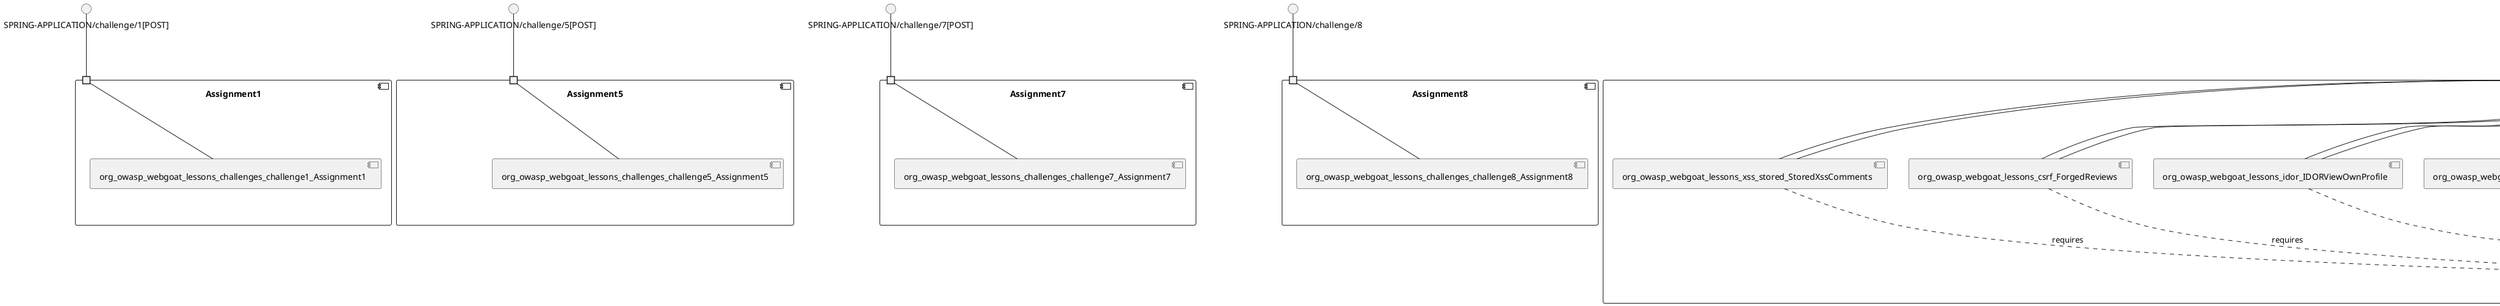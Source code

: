 @startuml
skinparam fixCircleLabelOverlapping true
skinparam componentStyle uml2
component "Assignment1\n\n\n\n\n\n" {
[org_owasp_webgoat_lessons_challenges_challenge1_Assignment1]
portin " " as Assignment1_requires_SPRING_APPLICATION_challenge_1_POST_
"Assignment1_requires_SPRING_APPLICATION_challenge_1_POST_"--[org_owasp_webgoat_lessons_challenges_challenge1_Assignment1]
}
interface "SPRING-APPLICATION/challenge/1[POST]" as interface.SPRING_APPLICATION_challenge_1_POST_
interface.SPRING_APPLICATION_challenge_1_POST_--"Assignment1_requires_SPRING_APPLICATION_challenge_1_POST_"
component "Assignment5\n\n\n\n\n\n" {
[org_owasp_webgoat_lessons_challenges_challenge5_Assignment5]
portin " " as Assignment5_requires_SPRING_APPLICATION_challenge_5_POST_
"Assignment5_requires_SPRING_APPLICATION_challenge_5_POST_"--[org_owasp_webgoat_lessons_challenges_challenge5_Assignment5]
}
interface "SPRING-APPLICATION/challenge/5[POST]" as interface.SPRING_APPLICATION_challenge_5_POST_
interface.SPRING_APPLICATION_challenge_5_POST_--"Assignment5_requires_SPRING_APPLICATION_challenge_5_POST_"
component "Assignment7\n\n\n\n\n\n" {
[org_owasp_webgoat_lessons_challenges_challenge7_Assignment7]
portin " " as Assignment7_requires_SPRING_APPLICATION_challenge_7_POST_
"Assignment7_requires_SPRING_APPLICATION_challenge_7_POST_"--[org_owasp_webgoat_lessons_challenges_challenge7_Assignment7]
}
interface "SPRING-APPLICATION/challenge/7[POST]" as interface.SPRING_APPLICATION_challenge_7_POST_
interface.SPRING_APPLICATION_challenge_7_POST_--"Assignment7_requires_SPRING_APPLICATION_challenge_7_POST_"
component "Assignment8\n\n\n\n\n\n" {
[org_owasp_webgoat_lessons_challenges_challenge8_Assignment8]
portin " " as Assignment8_requires_SPRING_APPLICATION_challenge_8
"Assignment8_requires_SPRING_APPLICATION_challenge_8"--[org_owasp_webgoat_lessons_challenges_challenge8_Assignment8]
}
interface "SPRING-APPLICATION/challenge/8" as interface.SPRING_APPLICATION_challenge_8
interface.SPRING_APPLICATION_challenge_8--"Assignment8_requires_SPRING_APPLICATION_challenge_8"
component "BlindSendFileAssignment\n\n\n\n\n\n" {
[org_owasp_webgoat_lessons_xxe_BlindSendFileAssignment]
portin " " as BlindSendFileAssignment_requires_SPRING_APPLICATION_POST_
portin " " as BlindSendFileAssignment_requires_SPRING_APPLICATION_POST_
"BlindSendFileAssignment_requires_SPRING_APPLICATION_POST_"--[org_owasp_webgoat_lessons_xxe_BlindSendFileAssignment]
"BlindSendFileAssignment_requires_SPRING_APPLICATION_POST_"--[org_owasp_webgoat_lessons_xxe_BlindSendFileAssignment]
}
interface "SPRING-APPLICATION/[POST]" as interface.SPRING_APPLICATION_POST_
interface.SPRING_APPLICATION_POST_--"BlindSendFileAssignment_requires_SPRING_APPLICATION_POST_"
interface "SPRING-APPLICATION/[POST]" as interface.SPRING_APPLICATION_POST_
interface.SPRING_APPLICATION_POST_--"BlindSendFileAssignment_requires_SPRING_APPLICATION_POST_"
component "BypassRestrictionsFieldRestrictions\n\n\n\n\n\n" {
[org_owasp_webgoat_lessons_bypassrestrictions_BypassRestrictionsFieldRestrictions]
portin " " as BypassRestrictionsFieldRestrictions_requires_SPRING_APPLICATION_BypassRestrictions_FieldRestrictions_POST_
"BypassRestrictionsFieldRestrictions_requires_SPRING_APPLICATION_BypassRestrictions_FieldRestrictions_POST_"--[org_owasp_webgoat_lessons_bypassrestrictions_BypassRestrictionsFieldRestrictions]
}
interface "SPRING-APPLICATION/BypassRestrictions/FieldRestrictions[POST]" as interface.SPRING_APPLICATION_BypassRestrictions_FieldRestrictions_POST_
interface.SPRING_APPLICATION_BypassRestrictions_FieldRestrictions_POST_--"BypassRestrictionsFieldRestrictions_requires_SPRING_APPLICATION_BypassRestrictions_FieldRestrictions_POST_"
component "BypassRestrictionsFrontendValidation\n\n\n\n\n\n" {
[org_owasp_webgoat_lessons_bypassrestrictions_BypassRestrictionsFrontendValidation]
portin " " as BypassRestrictionsFrontendValidation_requires_SPRING_APPLICATION_BypassRestrictions_frontendValidation_POST_
"BypassRestrictionsFrontendValidation_requires_SPRING_APPLICATION_BypassRestrictions_frontendValidation_POST_"--[org_owasp_webgoat_lessons_bypassrestrictions_BypassRestrictionsFrontendValidation]
}
interface "SPRING-APPLICATION/BypassRestrictions/frontendValidation[POST]" as interface.SPRING_APPLICATION_BypassRestrictions_frontendValidation_POST_
interface.SPRING_APPLICATION_BypassRestrictions_frontendValidation_POST_--"BypassRestrictionsFrontendValidation_requires_SPRING_APPLICATION_BypassRestrictions_frontendValidation_POST_"
component "CIAQuiz\n\n\n\n\n\n" {
[org_owasp_webgoat_lessons_cia_CIAQuiz]
portin " " as CIAQuiz_requires_SPRING_APPLICATION_cia_quiz
"CIAQuiz_requires_SPRING_APPLICATION_cia_quiz"--[org_owasp_webgoat_lessons_cia_CIAQuiz]
}
interface "SPRING-APPLICATION/cia/quiz" as interface.SPRING_APPLICATION_cia_quiz
interface.SPRING_APPLICATION_cia_quiz--"CIAQuiz_requires_SPRING_APPLICATION_cia_quiz"
component "ClientSideFilteringAssignment\n\n\n\n\n\n" {
[org_owasp_webgoat_lessons_clientsidefiltering_ClientSideFilteringAssignment]
portin " " as ClientSideFilteringAssignment_requires_SPRING_APPLICATION_clientSideFiltering_attack1_POST_
"ClientSideFilteringAssignment_requires_SPRING_APPLICATION_clientSideFiltering_attack1_POST_"--[org_owasp_webgoat_lessons_clientsidefiltering_ClientSideFilteringAssignment]
}
interface "SPRING-APPLICATION/clientSideFiltering/attack1[POST]" as interface.SPRING_APPLICATION_clientSideFiltering_attack1_POST_
interface.SPRING_APPLICATION_clientSideFiltering_attack1_POST_--"ClientSideFilteringAssignment_requires_SPRING_APPLICATION_clientSideFiltering_attack1_POST_"
component "ClientSideFilteringFreeAssignment\n\n\n\n\n\n" {
[org_owasp_webgoat_lessons_clientsidefiltering_ClientSideFilteringFreeAssignment]
portin " " as ClientSideFilteringFreeAssignment_requires_SPRING_APPLICATION_clientSideFiltering_getItForFree_POST_
"ClientSideFilteringFreeAssignment_requires_SPRING_APPLICATION_clientSideFiltering_getItForFree_POST_"--[org_owasp_webgoat_lessons_clientsidefiltering_ClientSideFilteringFreeAssignment]
}
interface "SPRING-APPLICATION/clientSideFiltering/getItForFree[POST]" as interface.SPRING_APPLICATION_clientSideFiltering_getItForFree_POST_
interface.SPRING_APPLICATION_clientSideFiltering_getItForFree_POST_--"ClientSideFilteringFreeAssignment_requires_SPRING_APPLICATION_clientSideFiltering_getItForFree_POST_"
component "CommentsEndpoint\n\n\n\n\n\n" {
[org_owasp_webgoat_lessons_xxe_CommentsEndpoint]
portin " " as CommentsEndpoint_requires_SPRING_APPLICATION_xxe_comments_GET_
"CommentsEndpoint_requires_SPRING_APPLICATION_xxe_comments_GET_"--[org_owasp_webgoat_lessons_xxe_CommentsEndpoint]
}
interface "SPRING-APPLICATION/xxe/comments[GET]" as interface.SPRING_APPLICATION_xxe_comments_GET_
interface.SPRING_APPLICATION_xxe_comments_GET_--"CommentsEndpoint_requires_SPRING_APPLICATION_xxe_comments_GET_"
component "CrossSiteScriptingLesson1\n\n\n\n\n\n" {
[org_owasp_webgoat_lessons_xss_CrossSiteScriptingLesson1]
portin " " as CrossSiteScriptingLesson1_requires_SPRING_APPLICATION_CrossSiteScripting_attack1_POST_
"CrossSiteScriptingLesson1_requires_SPRING_APPLICATION_CrossSiteScripting_attack1_POST_"--[org_owasp_webgoat_lessons_xss_CrossSiteScriptingLesson1]
}
interface "SPRING-APPLICATION/CrossSiteScripting/attack1[POST]" as interface.SPRING_APPLICATION_CrossSiteScripting_attack1_POST_
interface.SPRING_APPLICATION_CrossSiteScripting_attack1_POST_--"CrossSiteScriptingLesson1_requires_SPRING_APPLICATION_CrossSiteScripting_attack1_POST_"
component "CrossSiteScriptingLesson3\n\n\n\n\n\n" {
[org_owasp_webgoat_lessons_xss_CrossSiteScriptingLesson3]
portin " " as CrossSiteScriptingLesson3_requires_SPRING_APPLICATION_CrossSiteScripting_attack3_POST_
"CrossSiteScriptingLesson3_requires_SPRING_APPLICATION_CrossSiteScripting_attack3_POST_"--[org_owasp_webgoat_lessons_xss_CrossSiteScriptingLesson3]
}
interface "SPRING-APPLICATION/CrossSiteScripting/attack3[POST]" as interface.SPRING_APPLICATION_CrossSiteScripting_attack3_POST_
interface.SPRING_APPLICATION_CrossSiteScripting_attack3_POST_--"CrossSiteScriptingLesson3_requires_SPRING_APPLICATION_CrossSiteScripting_attack3_POST_"
component "CrossSiteScriptingLesson4\n\n\n\n\n\n" {
[org_owasp_webgoat_lessons_xss_CrossSiteScriptingLesson4]
portin " " as CrossSiteScriptingLesson4_requires_SPRING_APPLICATION_CrossSiteScripting_attack4_POST_
"CrossSiteScriptingLesson4_requires_SPRING_APPLICATION_CrossSiteScripting_attack4_POST_"--[org_owasp_webgoat_lessons_xss_CrossSiteScriptingLesson4]
}
interface "SPRING-APPLICATION/CrossSiteScripting/attack4[POST]" as interface.SPRING_APPLICATION_CrossSiteScripting_attack4_POST_
interface.SPRING_APPLICATION_CrossSiteScripting_attack4_POST_--"CrossSiteScriptingLesson4_requires_SPRING_APPLICATION_CrossSiteScripting_attack4_POST_"
component "CrossSiteScriptingLesson5a\n\n\n\n\n\n" {
[org_owasp_webgoat_lessons_xss_stored_StoredXssComments]
[org_owasp_webgoat_lessons_csrf_ForgedReviews]
[org_owasp_webgoat_lessons_idor_IDORViewOwnProfile]
[org_owasp_webgoat_lessons_xxe_SimpleXXE]
[org_owasp_webgoat_lessons_xss_CrossSiteScriptingLesson5a]
[org_owasp_webgoat_lessons_idor_IDORViewOwnProfileAltUrl]
[org_owasp_webgoat_lessons_authbypass_VerifyAccount]
[org_owasp_webgoat_lessons_xxe_ContentTypeAssignment]
[org_owasp_webgoat_lessons_idor_IDOREditOtherProfile]
[org_owasp_webgoat_lessons_lessontemplate_SampleAttack]
[org_owasp_webgoat_lessons_csrf_CSRFConfirmFlag1]
[org_owasp_webgoat_lessons_csrf_CSRFFeedback]
[org_owasp_webgoat_lessons_idor_IDORViewOtherProfile]
[org_owasp_webgoat_container_session_UserSessionData]
[org_owasp_webgoat_container_session_WebSession]
[org_owasp_webgoat_container_i18n_PluginMessages]
[org_owasp_webgoat_lessons_csrf_CSRFGetFlag]
[org_owasp_webgoat_lessons_xxe_CommentsCache]
[org_owasp_webgoat_lessons_xss_CrossSiteScriptingLesson6a]
portin " " as CrossSiteScriptingLesson5a_requires_SPRING_APPLICATION_GET_
portin " " as CrossSiteScriptingLesson5a_requires_SPRING_APPLICATION_GET_
portin " " as CrossSiteScriptingLesson5a_requires_SPRING_APPLICATION_POST_
portin " " as CrossSiteScriptingLesson5a_requires_SPRING_APPLICATION_CrossSiteScripting_attack5a_GET_
portin " " as CrossSiteScriptingLesson5a_requires_SPRING_APPLICATION_POST_
portin " " as CrossSiteScriptingLesson5a_requires_SPRING_APPLICATION_POST_
portin " " as CrossSiteScriptingLesson5a_requires_SPRING_APPLICATION_GET_
portin " " as CrossSiteScriptingLesson5a_requires_SPRING_APPLICATION_IDOR_profile_alt_path_POST_
portin " " as CrossSiteScriptingLesson5a_requires_SPRING_APPLICATION_POST_
portin " " as CrossSiteScriptingLesson5a_requires_SPRING_APPLICATION_POST_
portin " " as CrossSiteScriptingLesson5a_requires_SPRING_APPLICATION_GET_
portin " " as CrossSiteScriptingLesson5a_requires_SPRING_APPLICATION_POST_
portin " " as CrossSiteScriptingLesson5a_requires_java_io_Serializable
portin " " as CrossSiteScriptingLesson5a_requires_SPRING_APPLICATION_CrossSiteScripting_attack6a_POST_
portin " " as CrossSiteScriptingLesson5a_requires_SPRING_APPLICATION_PUT_
portin " " as CrossSiteScriptingLesson5a_requires_SPRING_APPLICATION_lesson_template
portin " " as CrossSiteScriptingLesson5a_requires_SPRING_APPLICATION_GET_
[org_owasp_webgoat_lessons_lessontemplate_SampleAttack]..>[org_owasp_webgoat_container_session_UserSessionData] : requires
[org_owasp_webgoat_lessons_authbypass_VerifyAccount]..>[org_owasp_webgoat_container_session_WebSession] : requires
[org_owasp_webgoat_lessons_csrf_ForgedReviews]..>[org_owasp_webgoat_container_session_WebSession] : requires
[org_owasp_webgoat_lessons_xxe_ContentTypeAssignment]..>[org_owasp_webgoat_lessons_xxe_CommentsCache] : requires
[org_owasp_webgoat_lessons_csrf_CSRFFeedback]..>[org_owasp_webgoat_container_session_UserSessionData] : requires
[org_owasp_webgoat_lessons_xss_CrossSiteScriptingLesson5a]..>[org_owasp_webgoat_container_session_UserSessionData] : requires
[org_owasp_webgoat_lessons_xxe_ContentTypeAssignment]..>[org_owasp_webgoat_container_session_WebSession] : requires
[org_owasp_webgoat_lessons_csrf_CSRFConfirmFlag1]..>[org_owasp_webgoat_container_session_UserSessionData] : requires
[org_owasp_webgoat_lessons_xss_stored_StoredXssComments]..>[org_owasp_webgoat_container_session_WebSession] : requires
[org_owasp_webgoat_lessons_csrf_CSRFGetFlag]..>[org_owasp_webgoat_container_session_UserSessionData] : requires
[org_owasp_webgoat_lessons_xss_CrossSiteScriptingLesson6a]..>[org_owasp_webgoat_container_session_UserSessionData] : requires
[org_owasp_webgoat_lessons_idor_IDORViewOwnProfileAltUrl]..>[org_owasp_webgoat_container_session_UserSessionData] : requires
[org_owasp_webgoat_lessons_idor_IDORViewOtherProfile]..>[org_owasp_webgoat_container_session_UserSessionData] : requires
[org_owasp_webgoat_lessons_idor_IDORViewOwnProfile]..>[org_owasp_webgoat_container_session_UserSessionData] : requires
[org_owasp_webgoat_lessons_authbypass_VerifyAccount]..>[org_owasp_webgoat_container_session_UserSessionData] : requires
[org_owasp_webgoat_lessons_xxe_SimpleXXE]..>[org_owasp_webgoat_lessons_xxe_CommentsCache] : requires
[org_owasp_webgoat_lessons_csrf_CSRFGetFlag]..>[org_owasp_webgoat_container_i18n_PluginMessages] : requires
[org_owasp_webgoat_lessons_idor_IDOREditOtherProfile]..>[org_owasp_webgoat_container_session_UserSessionData] : requires
"CrossSiteScriptingLesson5a_requires_java_io_Serializable"--[org_owasp_webgoat_container_session_WebSession]
"CrossSiteScriptingLesson5a_requires_SPRING_APPLICATION_POST_"--[org_owasp_webgoat_lessons_csrf_CSRFGetFlag]
"CrossSiteScriptingLesson5a_requires_SPRING_APPLICATION_POST_"--[org_owasp_webgoat_lessons_authbypass_VerifyAccount]
"CrossSiteScriptingLesson5a_requires_SPRING_APPLICATION_PUT_"--[org_owasp_webgoat_lessons_idor_IDOREditOtherProfile]
"CrossSiteScriptingLesson5a_requires_SPRING_APPLICATION_GET_"--[org_owasp_webgoat_lessons_xss_stored_StoredXssComments]
"CrossSiteScriptingLesson5a_requires_SPRING_APPLICATION_POST_"--[org_owasp_webgoat_lessons_xxe_SimpleXXE]
"CrossSiteScriptingLesson5a_requires_SPRING_APPLICATION_GET_"--[org_owasp_webgoat_lessons_csrf_ForgedReviews]
"CrossSiteScriptingLesson5a_requires_SPRING_APPLICATION_CrossSiteScripting_attack5a_GET_"--[org_owasp_webgoat_lessons_xss_CrossSiteScriptingLesson5a]
"CrossSiteScriptingLesson5a_requires_SPRING_APPLICATION_GET_"--[org_owasp_webgoat_lessons_xss_stored_StoredXssComments]
"CrossSiteScriptingLesson5a_requires_SPRING_APPLICATION_POST_"--[org_owasp_webgoat_lessons_xxe_ContentTypeAssignment]
"CrossSiteScriptingLesson5a_requires_SPRING_APPLICATION_GET_"--[org_owasp_webgoat_lessons_idor_IDORViewOwnProfile]
"CrossSiteScriptingLesson5a_requires_SPRING_APPLICATION_POST_"--[org_owasp_webgoat_lessons_csrf_CSRFGetFlag]
"CrossSiteScriptingLesson5a_requires_SPRING_APPLICATION_lesson_template"--[org_owasp_webgoat_lessons_lessontemplate_SampleAttack]
"CrossSiteScriptingLesson5a_requires_SPRING_APPLICATION_GET_"--[org_owasp_webgoat_lessons_csrf_ForgedReviews]
"CrossSiteScriptingLesson5a_requires_SPRING_APPLICATION_POST_"--[org_owasp_webgoat_lessons_xxe_ContentTypeAssignment]
"CrossSiteScriptingLesson5a_requires_SPRING_APPLICATION_POST_"--[org_owasp_webgoat_lessons_csrf_CSRFConfirmFlag1]
"CrossSiteScriptingLesson5a_requires_SPRING_APPLICATION_POST_"--[org_owasp_webgoat_lessons_csrf_CSRFConfirmFlag1]
"CrossSiteScriptingLesson5a_requires_SPRING_APPLICATION_POST_"--[org_owasp_webgoat_lessons_csrf_CSRFFeedback]
"CrossSiteScriptingLesson5a_requires_SPRING_APPLICATION_GET_"--[org_owasp_webgoat_lessons_idor_IDORViewOtherProfile]
"CrossSiteScriptingLesson5a_requires_SPRING_APPLICATION_IDOR_profile_alt_path_POST_"--[org_owasp_webgoat_lessons_idor_IDORViewOwnProfileAltUrl]
"CrossSiteScriptingLesson5a_requires_SPRING_APPLICATION_POST_"--[org_owasp_webgoat_lessons_xxe_SimpleXXE]
"CrossSiteScriptingLesson5a_requires_SPRING_APPLICATION_GET_"--[org_owasp_webgoat_lessons_idor_IDORViewOtherProfile]
"CrossSiteScriptingLesson5a_requires_SPRING_APPLICATION_GET_"--[org_owasp_webgoat_lessons_idor_IDORViewOwnProfile]
"CrossSiteScriptingLesson5a_requires_SPRING_APPLICATION_CrossSiteScripting_attack6a_POST_"--[org_owasp_webgoat_lessons_xss_CrossSiteScriptingLesson6a]
"CrossSiteScriptingLesson5a_requires_SPRING_APPLICATION_POST_"--[org_owasp_webgoat_lessons_authbypass_VerifyAccount]
}
interface "SPRING-APPLICATION/CrossSiteScripting/attack5a[GET]" as interface.SPRING_APPLICATION_CrossSiteScripting_attack5a_GET_
interface.SPRING_APPLICATION_CrossSiteScripting_attack5a_GET_--"CrossSiteScriptingLesson5a_requires_SPRING_APPLICATION_CrossSiteScripting_attack5a_GET_"
interface "SPRING-APPLICATION/CrossSiteScripting/attack6a[POST]" as interface.SPRING_APPLICATION_CrossSiteScripting_attack6a_POST_
interface.SPRING_APPLICATION_CrossSiteScripting_attack6a_POST_--"CrossSiteScriptingLesson5a_requires_SPRING_APPLICATION_CrossSiteScripting_attack6a_POST_"
interface "SPRING-APPLICATION/[GET]" as interface.SPRING_APPLICATION_GET_
interface.SPRING_APPLICATION_GET_--"CrossSiteScriptingLesson5a_requires_SPRING_APPLICATION_GET_"
interface "SPRING-APPLICATION/[GET]" as interface.SPRING_APPLICATION_GET_
interface.SPRING_APPLICATION_GET_--"CrossSiteScriptingLesson5a_requires_SPRING_APPLICATION_GET_"
interface "SPRING-APPLICATION/[GET]" as interface.SPRING_APPLICATION_GET_
interface.SPRING_APPLICATION_GET_--"CrossSiteScriptingLesson5a_requires_SPRING_APPLICATION_GET_"
interface "SPRING-APPLICATION/[GET]" as interface.SPRING_APPLICATION_GET_
interface.SPRING_APPLICATION_GET_--"CrossSiteScriptingLesson5a_requires_SPRING_APPLICATION_GET_"
interface "SPRING-APPLICATION/[GET]" as interface.SPRING_APPLICATION_GET_
interface.SPRING_APPLICATION_GET_--"CrossSiteScriptingLesson5a_requires_SPRING_APPLICATION_GET_"
interface "SPRING-APPLICATION/IDOR/profile/alt-path[POST]" as interface.SPRING_APPLICATION_IDOR_profile_alt_path_POST_
interface.SPRING_APPLICATION_IDOR_profile_alt_path_POST_--"CrossSiteScriptingLesson5a_requires_SPRING_APPLICATION_IDOR_profile_alt_path_POST_"
interface "SPRING-APPLICATION/[POST]" as interface.SPRING_APPLICATION_POST_
interface.SPRING_APPLICATION_POST_--"CrossSiteScriptingLesson5a_requires_SPRING_APPLICATION_POST_"
interface "SPRING-APPLICATION/[POST]" as interface.SPRING_APPLICATION_POST_
interface.SPRING_APPLICATION_POST_--"CrossSiteScriptingLesson5a_requires_SPRING_APPLICATION_POST_"
interface "SPRING-APPLICATION/[POST]" as interface.SPRING_APPLICATION_POST_
interface.SPRING_APPLICATION_POST_--"CrossSiteScriptingLesson5a_requires_SPRING_APPLICATION_POST_"
interface "SPRING-APPLICATION/[POST]" as interface.SPRING_APPLICATION_POST_
interface.SPRING_APPLICATION_POST_--"CrossSiteScriptingLesson5a_requires_SPRING_APPLICATION_POST_"
interface "SPRING-APPLICATION/[POST]" as interface.SPRING_APPLICATION_POST_
interface.SPRING_APPLICATION_POST_--"CrossSiteScriptingLesson5a_requires_SPRING_APPLICATION_POST_"
interface "SPRING-APPLICATION/[POST]" as interface.SPRING_APPLICATION_POST_
interface.SPRING_APPLICATION_POST_--"CrossSiteScriptingLesson5a_requires_SPRING_APPLICATION_POST_"
interface "SPRING-APPLICATION/[PUT]" as interface.SPRING_APPLICATION_PUT_
interface.SPRING_APPLICATION_PUT_--"CrossSiteScriptingLesson5a_requires_SPRING_APPLICATION_PUT_"
interface "SPRING-APPLICATION/lesson-template" as interface.SPRING_APPLICATION_lesson_template
interface.SPRING_APPLICATION_lesson_template--"CrossSiteScriptingLesson5a_requires_SPRING_APPLICATION_lesson_template"
interface "java_io_Serializable" as interface.java_io_Serializable
interface.java_io_Serializable--"CrossSiteScriptingLesson5a_requires_java_io_Serializable"
component "CrossSiteScriptingQuiz\n\n\n\n\n\n" {
[org_owasp_webgoat_lessons_xss_CrossSiteScriptingQuiz]
portin " " as CrossSiteScriptingQuiz_requires_SPRING_APPLICATION_CrossSiteScripting_quiz
"CrossSiteScriptingQuiz_requires_SPRING_APPLICATION_CrossSiteScripting_quiz"--[org_owasp_webgoat_lessons_xss_CrossSiteScriptingQuiz]
}
interface "SPRING-APPLICATION/CrossSiteScripting/quiz" as interface.SPRING_APPLICATION_CrossSiteScripting_quiz
interface.SPRING_APPLICATION_CrossSiteScripting_quiz--"CrossSiteScriptingQuiz_requires_SPRING_APPLICATION_CrossSiteScripting_quiz"
component "DOMCrossSiteScripting\n\n\n\n\n\n" {
[org_owasp_webgoat_lessons_xss_DOMCrossSiteScripting]
portin " " as DOMCrossSiteScripting_requires_SPRING_APPLICATION_CrossSiteScripting_phone_home_xss_POST_
"DOMCrossSiteScripting_requires_SPRING_APPLICATION_CrossSiteScripting_phone_home_xss_POST_"--[org_owasp_webgoat_lessons_xss_DOMCrossSiteScripting]
}
interface "SPRING-APPLICATION/CrossSiteScripting/phone-home-xss[POST]" as interface.SPRING_APPLICATION_CrossSiteScripting_phone_home_xss_POST_
interface.SPRING_APPLICATION_CrossSiteScripting_phone_home_xss_POST_--"DOMCrossSiteScripting_requires_SPRING_APPLICATION_CrossSiteScripting_phone_home_xss_POST_"
component "DOMCrossSiteScriptingVerifier\n\n\n\n\n\n" {
[org_owasp_webgoat_lessons_xss_DOMCrossSiteScriptingVerifier]
portin " " as DOMCrossSiteScriptingVerifier_requires_SPRING_APPLICATION_CrossSiteScripting_dom_follow_up_POST_
"DOMCrossSiteScriptingVerifier_requires_SPRING_APPLICATION_CrossSiteScripting_dom_follow_up_POST_"--[org_owasp_webgoat_lessons_xss_DOMCrossSiteScriptingVerifier]
}
interface "SPRING-APPLICATION/CrossSiteScripting/dom-follow-up[POST]" as interface.SPRING_APPLICATION_CrossSiteScripting_dom_follow_up_POST_
interface.SPRING_APPLICATION_CrossSiteScripting_dom_follow_up_POST_--"DOMCrossSiteScriptingVerifier_requires_SPRING_APPLICATION_CrossSiteScripting_dom_follow_up_POST_"
component "EncodingAssignment\n\n\n\n\n\n" {
[org_owasp_webgoat_lessons_cryptography_EncodingAssignment]
portin " " as EncodingAssignment_requires_SPRING_APPLICATION_GET_
portin " " as EncodingAssignment_requires_SPRING_APPLICATION_GET_
"EncodingAssignment_requires_SPRING_APPLICATION_GET_"--[org_owasp_webgoat_lessons_cryptography_EncodingAssignment]
"EncodingAssignment_requires_SPRING_APPLICATION_GET_"--[org_owasp_webgoat_lessons_cryptography_EncodingAssignment]
}
interface "SPRING-APPLICATION/[GET]" as interface.SPRING_APPLICATION_GET_
interface.SPRING_APPLICATION_GET_--"EncodingAssignment_requires_SPRING_APPLICATION_GET_"
interface "SPRING-APPLICATION/[GET]" as interface.SPRING_APPLICATION_GET_
interface.SPRING_APPLICATION_GET_--"EncodingAssignment_requires_SPRING_APPLICATION_GET_"
component "EnvironmentService\n\n\n\n\n\n" {
[org_owasp_webgoat_container_service_EnvironmentService]
portin " " as EnvironmentService_requires_SPRING_APPLICATION_server_directory_GET_
"EnvironmentService_requires_SPRING_APPLICATION_server_directory_GET_"--[org_owasp_webgoat_container_service_EnvironmentService]
}
interface "SPRING-APPLICATION/server-directory[GET]" as interface.SPRING_APPLICATION_server_directory_GET_
interface.SPRING_APPLICATION_server_directory_GET_--"EnvironmentService_requires_SPRING_APPLICATION_server_directory_GET_"
component "FileServer\n\n\n\n\n\n" {
[org_owasp_webgoat_webwolf_FileServer]
portin " " as FileServer_requires_SPRING_APPLICATION_
portin " " as FileServer_requires_SPRING_APPLICATION_
"FileServer_requires_SPRING_APPLICATION_"--[org_owasp_webgoat_webwolf_FileServer]
"FileServer_requires_SPRING_APPLICATION_"--[org_owasp_webgoat_webwolf_FileServer]
}
interface "SPRING-APPLICATION/" as interface.SPRING_APPLICATION_
interface.SPRING_APPLICATION_--"FileServer_requires_SPRING_APPLICATION_"
interface "SPRING-APPLICATION/" as interface.SPRING_APPLICATION_
interface.SPRING_APPLICATION_--"FileServer_requires_SPRING_APPLICATION_"
component "FlagController\n\n\n\n\n\n" {
[org_owasp_webgoat_lessons_challenges_FlagController]
portin " " as FlagController_requires_SPRING_APPLICATION_POST_
portin " " as FlagController_requires_SPRING_APPLICATION_POST_
"FlagController_requires_SPRING_APPLICATION_POST_"--[org_owasp_webgoat_lessons_challenges_FlagController]
"FlagController_requires_SPRING_APPLICATION_POST_"--[org_owasp_webgoat_lessons_challenges_FlagController]
}
interface "SPRING-APPLICATION/[POST]" as interface.SPRING_APPLICATION_POST_
interface.SPRING_APPLICATION_POST_--"FlagController_requires_SPRING_APPLICATION_POST_"
interface "SPRING-APPLICATION/[POST]" as interface.SPRING_APPLICATION_POST_
interface.SPRING_APPLICATION_POST_--"FlagController_requires_SPRING_APPLICATION_POST_"
component "HammerHead\n\n\n\n\n\n" {
[org_owasp_webgoat_container_HammerHead]
portin " " as HammerHead_requires_SPRING_APPLICATION_
portin " " as HammerHead_requires_SPRING_APPLICATION_
"HammerHead_requires_SPRING_APPLICATION_"--[org_owasp_webgoat_container_HammerHead]
"HammerHead_requires_SPRING_APPLICATION_"--[org_owasp_webgoat_container_HammerHead]
}
interface "SPRING-APPLICATION/" as interface.SPRING_APPLICATION_
interface.SPRING_APPLICATION_--"HammerHead_requires_SPRING_APPLICATION_"
interface "SPRING-APPLICATION/" as interface.SPRING_APPLICATION_
interface.SPRING_APPLICATION_--"HammerHead_requires_SPRING_APPLICATION_"
component "HashingAssignment\n\n\n\n\n\n" {
[org_owasp_webgoat_lessons_cryptography_HashingAssignment]
portin " " as HashingAssignment_requires_SPRING_APPLICATION_
portin " " as HashingAssignment_requires_SPRING_APPLICATION_
"HashingAssignment_requires_SPRING_APPLICATION_"--[org_owasp_webgoat_lessons_cryptography_HashingAssignment]
"HashingAssignment_requires_SPRING_APPLICATION_"--[org_owasp_webgoat_lessons_cryptography_HashingAssignment]
}
interface "SPRING-APPLICATION/" as interface.SPRING_APPLICATION_
interface.SPRING_APPLICATION_--"HashingAssignment_requires_SPRING_APPLICATION_"
interface "SPRING-APPLICATION/" as interface.SPRING_APPLICATION_
interface.SPRING_APPLICATION_--"HashingAssignment_requires_SPRING_APPLICATION_"
component "HijackSessionAssignment\n\n\n\n\n\n" {
[org_owasp_webgoat_lessons_hijacksession_HijackSessionAssignment]
[org_owasp_webgoat_lessons_hijacksession_cas_HijackSessionAuthenticationProvider]
portin " " as HijackSessionAssignment_requires_org_owasp_webgoat_lessons_hijacksession_cas_AuthenticationProvider
portin " " as HijackSessionAssignment_requires_SPRING_APPLICATION_POST_
portin " " as HijackSessionAssignment_requires_SPRING_APPLICATION_POST_
[org_owasp_webgoat_lessons_hijacksession_HijackSessionAssignment]..>[org_owasp_webgoat_lessons_hijacksession_cas_HijackSessionAuthenticationProvider] : requires
"HijackSessionAssignment_requires_SPRING_APPLICATION_POST_"--[org_owasp_webgoat_lessons_hijacksession_HijackSessionAssignment]
"HijackSessionAssignment_requires_SPRING_APPLICATION_POST_"--[org_owasp_webgoat_lessons_hijacksession_HijackSessionAssignment]
"HijackSessionAssignment_requires_org_owasp_webgoat_lessons_hijacksession_cas_AuthenticationProvider"--[org_owasp_webgoat_lessons_hijacksession_cas_HijackSessionAuthenticationProvider]
}
interface "SPRING-APPLICATION/[POST]" as interface.SPRING_APPLICATION_POST_
interface.SPRING_APPLICATION_POST_--"HijackSessionAssignment_requires_SPRING_APPLICATION_POST_"
interface "SPRING-APPLICATION/[POST]" as interface.SPRING_APPLICATION_POST_
interface.SPRING_APPLICATION_POST_--"HijackSessionAssignment_requires_SPRING_APPLICATION_POST_"
interface "org_owasp_webgoat_lessons_hijacksession_cas_AuthenticationProvider" as interface.org_owasp_webgoat_lessons_hijacksession_cas_AuthenticationProvider
interface.org_owasp_webgoat_lessons_hijacksession_cas_AuthenticationProvider--"HijackSessionAssignment_requires_org_owasp_webgoat_lessons_hijacksession_cas_AuthenticationProvider"
component "HintService\n\n\n\n\n\n" {
[org_owasp_webgoat_container_service_HintService]
portin " " as HintService_requires_SPRING_APPLICATION_GET_
portin " " as HintService_requires_SPRING_APPLICATION_GET_
"HintService_requires_SPRING_APPLICATION_GET_"--[org_owasp_webgoat_container_service_HintService]
"HintService_requires_SPRING_APPLICATION_GET_"--[org_owasp_webgoat_container_service_HintService]
}
interface "SPRING-APPLICATION/[GET]" as interface.SPRING_APPLICATION_GET_
interface.SPRING_APPLICATION_GET_--"HintService_requires_SPRING_APPLICATION_GET_"
interface "SPRING-APPLICATION/[GET]" as interface.SPRING_APPLICATION_GET_
interface.SPRING_APPLICATION_GET_--"HintService_requires_SPRING_APPLICATION_GET_"
component "HtmlTamperingTask\n\n\n\n\n\n" {
[org_owasp_webgoat_lessons_htmltampering_HtmlTamperingTask]
portin " " as HtmlTamperingTask_requires_SPRING_APPLICATION_HtmlTampering_task_POST_
"HtmlTamperingTask_requires_SPRING_APPLICATION_HtmlTampering_task_POST_"--[org_owasp_webgoat_lessons_htmltampering_HtmlTamperingTask]
}
interface "SPRING-APPLICATION/HtmlTampering/task[POST]" as interface.SPRING_APPLICATION_HtmlTampering_task_POST_
interface.SPRING_APPLICATION_HtmlTampering_task_POST_--"HtmlTamperingTask_requires_SPRING_APPLICATION_HtmlTampering_task_POST_"
component "HttpBasicsInterceptRequest\n\n\n\n\n\n" {
[org_owasp_webgoat_lessons_httpproxies_HttpBasicsInterceptRequest]
portin " " as HttpBasicsInterceptRequest_requires_SPRING_APPLICATION_
"HttpBasicsInterceptRequest_requires_SPRING_APPLICATION_"--[org_owasp_webgoat_lessons_httpproxies_HttpBasicsInterceptRequest]
}
interface "SPRING-APPLICATION/" as interface.SPRING_APPLICATION_
interface.SPRING_APPLICATION_--"HttpBasicsInterceptRequest_requires_SPRING_APPLICATION_"
component "HttpBasicsLesson\n\n\n\n\n\n" {
[org_owasp_webgoat_lessons_httpbasics_HttpBasicsLesson]
portin " " as HttpBasicsLesson_requires_SPRING_APPLICATION_HttpBasics_attack1_POST_
"HttpBasicsLesson_requires_SPRING_APPLICATION_HttpBasics_attack1_POST_"--[org_owasp_webgoat_lessons_httpbasics_HttpBasicsLesson]
}
interface "SPRING-APPLICATION/HttpBasics/attack1[POST]" as interface.SPRING_APPLICATION_HttpBasics_attack1_POST_
interface.SPRING_APPLICATION_HttpBasics_attack1_POST_--"HttpBasicsLesson_requires_SPRING_APPLICATION_HttpBasics_attack1_POST_"
component "HttpBasicsQuiz\n\n\n\n\n\n" {
[org_owasp_webgoat_lessons_httpbasics_HttpBasicsQuiz]
portin " " as HttpBasicsQuiz_requires_SPRING_APPLICATION_HttpBasics_attack2_POST_
"HttpBasicsQuiz_requires_SPRING_APPLICATION_HttpBasics_attack2_POST_"--[org_owasp_webgoat_lessons_httpbasics_HttpBasicsQuiz]
}
interface "SPRING-APPLICATION/HttpBasics/attack2[POST]" as interface.SPRING_APPLICATION_HttpBasics_attack2_POST_
interface.SPRING_APPLICATION_HttpBasics_attack2_POST_--"HttpBasicsQuiz_requires_SPRING_APPLICATION_HttpBasics_attack2_POST_"
component "IDORDiffAttributes\n\n\n\n\n\n" {
[org_owasp_webgoat_lessons_idor_IDORDiffAttributes]
portin " " as IDORDiffAttributes_requires_SPRING_APPLICATION_IDOR_diff_attributes_POST_
"IDORDiffAttributes_requires_SPRING_APPLICATION_IDOR_diff_attributes_POST_"--[org_owasp_webgoat_lessons_idor_IDORDiffAttributes]
}
interface "SPRING-APPLICATION/IDOR/diff-attributes[POST]" as interface.SPRING_APPLICATION_IDOR_diff_attributes_POST_
interface.SPRING_APPLICATION_IDOR_diff_attributes_POST_--"IDORDiffAttributes_requires_SPRING_APPLICATION_IDOR_diff_attributes_POST_"
component "IDORLogin\n\n\n\n\n\n" {
[org_owasp_webgoat_lessons_idor_IDORLogin]
portin " " as IDORLogin_requires_SPRING_APPLICATION_IDOR_login_POST_
"IDORLogin_requires_SPRING_APPLICATION_IDOR_login_POST_"--[org_owasp_webgoat_lessons_idor_IDORLogin]
}
interface "SPRING-APPLICATION/IDOR/login[POST]" as interface.SPRING_APPLICATION_IDOR_login_POST_
interface.SPRING_APPLICATION_IDOR_login_POST_--"IDORLogin_requires_SPRING_APPLICATION_IDOR_login_POST_"
component "ImageServlet\n\n\n\n\n\n" {
[org_owasp_webgoat_lessons_challenges_challenge1_ImageServlet]
portin " " as ImageServlet_requires_SPRING_APPLICATION_challenge_logo
"ImageServlet_requires_SPRING_APPLICATION_challenge_logo"--[org_owasp_webgoat_lessons_challenges_challenge1_ImageServlet]
}
interface "SPRING-APPLICATION/challenge/logo" as interface.SPRING_APPLICATION_challenge_logo
interface.SPRING_APPLICATION_challenge_logo--"ImageServlet_requires_SPRING_APPLICATION_challenge_logo"
component "InsecureDeserializationTask\n\n\n\n\n\n" {
[org_owasp_webgoat_lessons_deserialization_InsecureDeserializationTask]
portin " " as InsecureDeserializationTask_requires_SPRING_APPLICATION_InsecureDeserialization_task_POST_
"InsecureDeserializationTask_requires_SPRING_APPLICATION_InsecureDeserialization_task_POST_"--[org_owasp_webgoat_lessons_deserialization_InsecureDeserializationTask]
}
interface "SPRING-APPLICATION/InsecureDeserialization/task[POST]" as interface.SPRING_APPLICATION_InsecureDeserialization_task_POST_
interface.SPRING_APPLICATION_InsecureDeserialization_task_POST_--"InsecureDeserializationTask_requires_SPRING_APPLICATION_InsecureDeserialization_task_POST_"
component "InsecureLoginTask\n\n\n\n\n\n" {
[org_owasp_webgoat_lessons_insecurelogin_InsecureLoginTask]
portin " " as InsecureLoginTask_requires_SPRING_APPLICATION_InsecureLogin
"InsecureLoginTask_requires_SPRING_APPLICATION_InsecureLogin"--[org_owasp_webgoat_lessons_insecurelogin_InsecureLoginTask]
}
interface "SPRING-APPLICATION/InsecureLogin" as interface.SPRING_APPLICATION_InsecureLogin
interface.SPRING_APPLICATION_InsecureLogin--"InsecureLoginTask_requires_SPRING_APPLICATION_InsecureLogin"
component "JWTController\n\n\n\n\n\n" {
[org_owasp_webgoat_webwolf_jwt_JWTController]
portin " " as JWTController_requires_SPRING_APPLICATION_jwt_GET_
"JWTController_requires_SPRING_APPLICATION_jwt_GET_"--[org_owasp_webgoat_webwolf_jwt_JWTController]
}
interface "SPRING-APPLICATION/jwt[GET]" as interface.SPRING_APPLICATION_jwt_GET_
interface.SPRING_APPLICATION_jwt_GET_--"JWTController_requires_SPRING_APPLICATION_jwt_GET_"
component "JWTDecodeEndpoint\n\n\n\n\n\n" {
[org_owasp_webgoat_lessons_jwt_JWTDecodeEndpoint]
portin " " as JWTDecodeEndpoint_requires_SPRING_APPLICATION_JWT_decode_POST_
"JWTDecodeEndpoint_requires_SPRING_APPLICATION_JWT_decode_POST_"--[org_owasp_webgoat_lessons_jwt_JWTDecodeEndpoint]
}
interface "SPRING-APPLICATION/JWT/decode[POST]" as interface.SPRING_APPLICATION_JWT_decode_POST_
interface.SPRING_APPLICATION_JWT_decode_POST_--"JWTDecodeEndpoint_requires_SPRING_APPLICATION_JWT_decode_POST_"
component "JWTHeaderJKUEndpoint\n\n\n\n\n\n" {
[org_owasp_webgoat_lessons_jwt_claimmisuse_JWTHeaderJKUEndpoint]
portin " " as JWTHeaderJKUEndpoint_requires_SPRING_APPLICATION_JWT_jku
"JWTHeaderJKUEndpoint_requires_SPRING_APPLICATION_JWT_jku"--[org_owasp_webgoat_lessons_jwt_claimmisuse_JWTHeaderJKUEndpoint]
}
interface "SPRING-APPLICATION/JWT/jku" as interface.SPRING_APPLICATION_JWT_jku
interface.SPRING_APPLICATION_JWT_jku--"JWTHeaderJKUEndpoint_requires_SPRING_APPLICATION_JWT_jku"
component "JWTHeaderKIDEndpoint\n\n\n\n\n\n" {
[org_owasp_webgoat_lessons_jwt_claimmisuse_JWTHeaderKIDEndpoint]
portin " " as JWTHeaderKIDEndpoint_requires_SPRING_APPLICATION_JWT_kid
"JWTHeaderKIDEndpoint_requires_SPRING_APPLICATION_JWT_kid"--[org_owasp_webgoat_lessons_jwt_claimmisuse_JWTHeaderKIDEndpoint]
}
interface "SPRING-APPLICATION/JWT/kid" as interface.SPRING_APPLICATION_JWT_kid
interface.SPRING_APPLICATION_JWT_kid--"JWTHeaderKIDEndpoint_requires_SPRING_APPLICATION_JWT_kid"
component "JWTQuiz\n\n\n\n\n\n" {
[org_owasp_webgoat_lessons_jwt_JWTQuiz]
portin " " as JWTQuiz_requires_SPRING_APPLICATION_JWT_quiz
"JWTQuiz_requires_SPRING_APPLICATION_JWT_quiz"--[org_owasp_webgoat_lessons_jwt_JWTQuiz]
}
interface "SPRING-APPLICATION/JWT/quiz" as interface.SPRING_APPLICATION_JWT_quiz
interface.SPRING_APPLICATION_JWT_quiz--"JWTQuiz_requires_SPRING_APPLICATION_JWT_quiz"
component "JWTRefreshEndpoint\n\n\n\n\n\n" {
[org_owasp_webgoat_lessons_jwt_JWTRefreshEndpoint]
portin " " as JWTRefreshEndpoint_requires_SPRING_APPLICATION_JWT_refresh
"JWTRefreshEndpoint_requires_SPRING_APPLICATION_JWT_refresh"--[org_owasp_webgoat_lessons_jwt_JWTRefreshEndpoint]
}
interface "SPRING-APPLICATION/JWT/refresh" as interface.SPRING_APPLICATION_JWT_refresh
interface.SPRING_APPLICATION_JWT_refresh--"JWTRefreshEndpoint_requires_SPRING_APPLICATION_JWT_refresh"
component "JWTSecretKeyEndpoint\n\n\n\n\n\n" {
[org_owasp_webgoat_lessons_jwt_JWTSecretKeyEndpoint]
portin " " as JWTSecretKeyEndpoint_requires_SPRING_APPLICATION_
portin " " as JWTSecretKeyEndpoint_requires_SPRING_APPLICATION_
"JWTSecretKeyEndpoint_requires_SPRING_APPLICATION_"--[org_owasp_webgoat_lessons_jwt_JWTSecretKeyEndpoint]
"JWTSecretKeyEndpoint_requires_SPRING_APPLICATION_"--[org_owasp_webgoat_lessons_jwt_JWTSecretKeyEndpoint]
}
interface "SPRING-APPLICATION/" as interface.SPRING_APPLICATION_
interface.SPRING_APPLICATION_--"JWTSecretKeyEndpoint_requires_SPRING_APPLICATION_"
interface "SPRING-APPLICATION/" as interface.SPRING_APPLICATION_
interface.SPRING_APPLICATION_--"JWTSecretKeyEndpoint_requires_SPRING_APPLICATION_"
component "JWTVotesEndpoint\n\n\n\n\n\n" {
[org_owasp_webgoat_lessons_jwt_JWTVotesEndpoint]
portin " " as JWTVotesEndpoint_requires_SPRING_APPLICATION_JWT_votings
"JWTVotesEndpoint_requires_SPRING_APPLICATION_JWT_votings"--[org_owasp_webgoat_lessons_jwt_JWTVotesEndpoint]
}
interface "SPRING-APPLICATION/JWT/votings" as interface.SPRING_APPLICATION_JWT_votings
interface.SPRING_APPLICATION_JWT_votings--"JWTVotesEndpoint_requires_SPRING_APPLICATION_JWT_votings"
component "LabelDebugService\n\n\n\n\n\n" {
[org_owasp_webgoat_container_service_LabelDebugService]
portin " " as LabelDebugService_requires_SPRING_APPLICATION_
portin " " as LabelDebugService_requires_SPRING_APPLICATION_
"LabelDebugService_requires_SPRING_APPLICATION_"--[org_owasp_webgoat_container_service_LabelDebugService]
"LabelDebugService_requires_SPRING_APPLICATION_"--[org_owasp_webgoat_container_service_LabelDebugService]
}
interface "SPRING-APPLICATION/" as interface.SPRING_APPLICATION_
interface.SPRING_APPLICATION_--"LabelDebugService_requires_SPRING_APPLICATION_"
interface "SPRING-APPLICATION/" as interface.SPRING_APPLICATION_
interface.SPRING_APPLICATION_--"LabelDebugService_requires_SPRING_APPLICATION_"
component "LabelService\n\n\n\n\n\n" {
[org_owasp_webgoat_container_service_LabelService]
portin " " as LabelService_requires_SPRING_APPLICATION_GET_
"LabelService_requires_SPRING_APPLICATION_GET_"--[org_owasp_webgoat_container_service_LabelService]
}
interface "SPRING-APPLICATION/[GET]" as interface.SPRING_APPLICATION_GET_
interface.SPRING_APPLICATION_GET_--"LabelService_requires_SPRING_APPLICATION_GET_"
component "LandingAssignment\n\n\n\n\n\n" {
[org_owasp_webgoat_lessons_webwolfintroduction_LandingAssignment]
portin " " as LandingAssignment_requires_SPRING_APPLICATION_WebWolf_landing_POST_
"LandingAssignment_requires_SPRING_APPLICATION_WebWolf_landing_POST_"--[org_owasp_webgoat_lessons_webwolfintroduction_LandingAssignment]
}
interface "SPRING-APPLICATION/WebWolf/landing[POST]" as interface.SPRING_APPLICATION_WebWolf_landing_POST_
interface.SPRING_APPLICATION_WebWolf_landing_POST_--"LandingAssignment_requires_SPRING_APPLICATION_WebWolf_landing_POST_"
component "LandingPage\n\n\n\n\n\n" {
[org_owasp_webgoat_webwolf_requests_LandingPage]
portin " " as LandingPage_requires_SPRING_APPLICATION_landing
"LandingPage_requires_SPRING_APPLICATION_landing"--[org_owasp_webgoat_webwolf_requests_LandingPage]
}
interface "SPRING-APPLICATION/landing" as interface.SPRING_APPLICATION_landing
interface.SPRING_APPLICATION_landing--"LandingPage_requires_SPRING_APPLICATION_landing"
component "LessonInfoService\n\n\n\n\n\n" {
[org_owasp_webgoat_container_service_LessonInfoService]
portin " " as LessonInfoService_requires_SPRING_APPLICATION_
portin " " as LessonInfoService_requires_SPRING_APPLICATION_
"LessonInfoService_requires_SPRING_APPLICATION_"--[org_owasp_webgoat_container_service_LessonInfoService]
"LessonInfoService_requires_SPRING_APPLICATION_"--[org_owasp_webgoat_container_service_LessonInfoService]
}
interface "SPRING-APPLICATION/" as interface.SPRING_APPLICATION_
interface.SPRING_APPLICATION_--"LessonInfoService_requires_SPRING_APPLICATION_"
interface "SPRING-APPLICATION/" as interface.SPRING_APPLICATION_
interface.SPRING_APPLICATION_--"LessonInfoService_requires_SPRING_APPLICATION_"
component "LessonTitleService\n\n\n\n\n\n" {
[org_owasp_webgoat_container_service_LessonTitleService]
portin " " as LessonTitleService_requires_SPRING_APPLICATION_
portin " " as LessonTitleService_requires_SPRING_APPLICATION_
"LessonTitleService_requires_SPRING_APPLICATION_"--[org_owasp_webgoat_container_service_LessonTitleService]
"LessonTitleService_requires_SPRING_APPLICATION_"--[org_owasp_webgoat_container_service_LessonTitleService]
}
interface "SPRING-APPLICATION/" as interface.SPRING_APPLICATION_
interface.SPRING_APPLICATION_--"LessonTitleService_requires_SPRING_APPLICATION_"
interface "SPRING-APPLICATION/" as interface.SPRING_APPLICATION_
interface.SPRING_APPLICATION_--"LessonTitleService_requires_SPRING_APPLICATION_"
component "LogBleedingTask\n\n\n\n\n\n" {
[org_owasp_webgoat_lessons_logging_LogBleedingTask]
portin " " as LogBleedingTask_requires_SPRING_APPLICATION_LogSpoofing_log_bleeding_POST_
"LogBleedingTask_requires_SPRING_APPLICATION_LogSpoofing_log_bleeding_POST_"--[org_owasp_webgoat_lessons_logging_LogBleedingTask]
}
interface "SPRING-APPLICATION/LogSpoofing/log-bleeding[POST]" as interface.SPRING_APPLICATION_LogSpoofing_log_bleeding_POST_
interface.SPRING_APPLICATION_LogSpoofing_log_bleeding_POST_--"LogBleedingTask_requires_SPRING_APPLICATION_LogSpoofing_log_bleeding_POST_"
component "LogSpoofingTask\n\n\n\n\n\n" {
[org_owasp_webgoat_lessons_logging_LogSpoofingTask]
portin " " as LogSpoofingTask_requires_SPRING_APPLICATION_LogSpoofing_log_spoofing_POST_
"LogSpoofingTask_requires_SPRING_APPLICATION_LogSpoofing_log_spoofing_POST_"--[org_owasp_webgoat_lessons_logging_LogSpoofingTask]
}
interface "SPRING-APPLICATION/LogSpoofing/log-spoofing[POST]" as interface.SPRING_APPLICATION_LogSpoofing_log_spoofing_POST_
interface.SPRING_APPLICATION_LogSpoofing_log_spoofing_POST_--"LogSpoofingTask_requires_SPRING_APPLICATION_LogSpoofing_log_spoofing_POST_"
component "MailAssignment\n\n\n\n\n\n" {
[org_owasp_webgoat_lessons_webwolfintroduction_MailAssignment]
portin " " as MailAssignment_requires_SPRING_APPLICATION_WebWolf_mail_POST_
"MailAssignment_requires_SPRING_APPLICATION_WebWolf_mail_POST_"--[org_owasp_webgoat_lessons_webwolfintroduction_MailAssignment]
}
interface "SPRING-APPLICATION/WebWolf/mail[POST]" as interface.SPRING_APPLICATION_WebWolf_mail_POST_
interface.SPRING_APPLICATION_WebWolf_mail_POST_--"MailAssignment_requires_SPRING_APPLICATION_WebWolf_mail_POST_"
component "MailboxController\n\n\n\n\n\n" {
[org_owasp_webgoat_webwolf_mailbox_MailboxRepository]
[org_owasp_webgoat_webwolf_mailbox_MailboxController]
portin " " as MailboxController_requires_SPRING_APPLICATION_mail
[org_owasp_webgoat_webwolf_mailbox_MailboxController]..>[org_owasp_webgoat_webwolf_mailbox_MailboxRepository] : requires
"MailboxController_requires_SPRING_APPLICATION_mail"--[org_owasp_webgoat_webwolf_mailbox_MailboxController]
}
interface "SPRING-APPLICATION/mail" as interface.SPRING_APPLICATION_mail
interface.SPRING_APPLICATION_mail--"MailboxController_requires_SPRING_APPLICATION_mail"
component "MissingFunctionACHiddenMenus\n\n\n\n\n\n" {
[org_owasp_webgoat_lessons_missingac_MissingFunctionACHiddenMenus]
portin " " as MissingFunctionACHiddenMenus_requires_SPRING_APPLICATION_POST_
portin " " as MissingFunctionACHiddenMenus_requires_SPRING_APPLICATION_POST_
"MissingFunctionACHiddenMenus_requires_SPRING_APPLICATION_POST_"--[org_owasp_webgoat_lessons_missingac_MissingFunctionACHiddenMenus]
"MissingFunctionACHiddenMenus_requires_SPRING_APPLICATION_POST_"--[org_owasp_webgoat_lessons_missingac_MissingFunctionACHiddenMenus]
}
interface "SPRING-APPLICATION/[POST]" as interface.SPRING_APPLICATION_POST_
interface.SPRING_APPLICATION_POST_--"MissingFunctionACHiddenMenus_requires_SPRING_APPLICATION_POST_"
interface "SPRING-APPLICATION/[POST]" as interface.SPRING_APPLICATION_POST_
interface.SPRING_APPLICATION_POST_--"MissingFunctionACHiddenMenus_requires_SPRING_APPLICATION_POST_"
component "MissingFunctionACUsers\n\n\n\n\n\n" {
[org_owasp_webgoat_lessons_missingac_MissingFunctionACUsers]
portin " " as MissingFunctionACUsers_requires_SPRING_APPLICATION_GET_
portin " " as MissingFunctionACUsers_requires_SPRING_APPLICATION_POST_
portin " " as MissingFunctionACUsers_requires_SPRING_APPLICATION_GET_
portin " " as MissingFunctionACUsers_requires_SPRING_APPLICATION_POST_
"MissingFunctionACUsers_requires_SPRING_APPLICATION_GET_"--[org_owasp_webgoat_lessons_missingac_MissingFunctionACUsers]
"MissingFunctionACUsers_requires_SPRING_APPLICATION_POST_"--[org_owasp_webgoat_lessons_missingac_MissingFunctionACUsers]
"MissingFunctionACUsers_requires_SPRING_APPLICATION_POST_"--[org_owasp_webgoat_lessons_missingac_MissingFunctionACUsers]
"MissingFunctionACUsers_requires_SPRING_APPLICATION_GET_"--[org_owasp_webgoat_lessons_missingac_MissingFunctionACUsers]
}
interface "SPRING-APPLICATION/[GET]" as interface.SPRING_APPLICATION_GET_
interface.SPRING_APPLICATION_GET_--"MissingFunctionACUsers_requires_SPRING_APPLICATION_GET_"
interface "SPRING-APPLICATION/[GET]" as interface.SPRING_APPLICATION_GET_
interface.SPRING_APPLICATION_GET_--"MissingFunctionACUsers_requires_SPRING_APPLICATION_GET_"
interface "SPRING-APPLICATION/[POST]" as interface.SPRING_APPLICATION_POST_
interface.SPRING_APPLICATION_POST_--"MissingFunctionACUsers_requires_SPRING_APPLICATION_POST_"
interface "SPRING-APPLICATION/[POST]" as interface.SPRING_APPLICATION_POST_
interface.SPRING_APPLICATION_POST_--"MissingFunctionACUsers_requires_SPRING_APPLICATION_POST_"
component "MissingFunctionACYourHash\n\n\n\n\n\n" {
[org_owasp_webgoat_lessons_missingac_MissingFunctionACYourHash]
portin " " as MissingFunctionACYourHash_requires_SPRING_APPLICATION_POST_
portin " " as MissingFunctionACYourHash_requires_SPRING_APPLICATION_POST_
"MissingFunctionACYourHash_requires_SPRING_APPLICATION_POST_"--[org_owasp_webgoat_lessons_missingac_MissingFunctionACYourHash]
"MissingFunctionACYourHash_requires_SPRING_APPLICATION_POST_"--[org_owasp_webgoat_lessons_missingac_MissingFunctionACYourHash]
}
interface "SPRING-APPLICATION/[POST]" as interface.SPRING_APPLICATION_POST_
interface.SPRING_APPLICATION_POST_--"MissingFunctionACYourHash_requires_SPRING_APPLICATION_POST_"
interface "SPRING-APPLICATION/[POST]" as interface.SPRING_APPLICATION_POST_
interface.SPRING_APPLICATION_POST_--"MissingFunctionACYourHash_requires_SPRING_APPLICATION_POST_"
component "MissingFunctionACYourHashAdmin\n\n\n\n\n\n" {
[org_owasp_webgoat_lessons_missingac_MissingFunctionACYourHashAdmin]
portin " " as MissingFunctionACYourHashAdmin_requires_SPRING_APPLICATION_POST_
portin " " as MissingFunctionACYourHashAdmin_requires_SPRING_APPLICATION_POST_
"MissingFunctionACYourHashAdmin_requires_SPRING_APPLICATION_POST_"--[org_owasp_webgoat_lessons_missingac_MissingFunctionACYourHashAdmin]
"MissingFunctionACYourHashAdmin_requires_SPRING_APPLICATION_POST_"--[org_owasp_webgoat_lessons_missingac_MissingFunctionACYourHashAdmin]
}
interface "SPRING-APPLICATION/[POST]" as interface.SPRING_APPLICATION_POST_
interface.SPRING_APPLICATION_POST_--"MissingFunctionACYourHashAdmin_requires_SPRING_APPLICATION_POST_"
interface "SPRING-APPLICATION/[POST]" as interface.SPRING_APPLICATION_POST_
interface.SPRING_APPLICATION_POST_--"MissingFunctionACYourHashAdmin_requires_SPRING_APPLICATION_POST_"
component "NetworkDummy\n\n\n\n\n\n" {
[org_owasp_webgoat_lessons_chromedevtools_NetworkDummy]
portin " " as NetworkDummy_requires_SPRING_APPLICATION_ChromeDevTools_dummy_POST_
"NetworkDummy_requires_SPRING_APPLICATION_ChromeDevTools_dummy_POST_"--[org_owasp_webgoat_lessons_chromedevtools_NetworkDummy]
}
interface "SPRING-APPLICATION/ChromeDevTools/dummy[POST]" as interface.SPRING_APPLICATION_ChromeDevTools_dummy_POST_
interface.SPRING_APPLICATION_ChromeDevTools_dummy_POST_--"NetworkDummy_requires_SPRING_APPLICATION_ChromeDevTools_dummy_POST_"
component "NetworkLesson\n\n\n\n\n\n" {
[org_owasp_webgoat_lessons_chromedevtools_NetworkLesson]
portin " " as NetworkLesson_requires_SPRING_APPLICATION_POST_
portin " " as NetworkLesson_requires_SPRING_APPLICATION_POST_
"NetworkLesson_requires_SPRING_APPLICATION_POST_"--[org_owasp_webgoat_lessons_chromedevtools_NetworkLesson]
"NetworkLesson_requires_SPRING_APPLICATION_POST_"--[org_owasp_webgoat_lessons_chromedevtools_NetworkLesson]
}
interface "SPRING-APPLICATION/[POST]" as interface.SPRING_APPLICATION_POST_
interface.SPRING_APPLICATION_POST_--"NetworkLesson_requires_SPRING_APPLICATION_POST_"
interface "SPRING-APPLICATION/[POST]" as interface.SPRING_APPLICATION_POST_
interface.SPRING_APPLICATION_POST_--"NetworkLesson_requires_SPRING_APPLICATION_POST_"
component "ProfileUpload\n\n\n\n\n\n" {
[org_owasp_webgoat_lessons_pathtraversal_ProfileUpload]
portin " " as ProfileUpload_requires_SPRING_APPLICATION_PathTraversal_profile_upload_POST_
portin " " as ProfileUpload_requires_SPRING_APPLICATION_PathTraversal_profile_picture_GET_
"ProfileUpload_requires_SPRING_APPLICATION_PathTraversal_profile_upload_POST_"--[org_owasp_webgoat_lessons_pathtraversal_ProfileUpload]
"ProfileUpload_requires_SPRING_APPLICATION_PathTraversal_profile_picture_GET_"--[org_owasp_webgoat_lessons_pathtraversal_ProfileUpload]
}
interface "SPRING-APPLICATION/PathTraversal/profile-picture[GET]" as interface.SPRING_APPLICATION_PathTraversal_profile_picture_GET_
interface.SPRING_APPLICATION_PathTraversal_profile_picture_GET_--"ProfileUpload_requires_SPRING_APPLICATION_PathTraversal_profile_picture_GET_"
interface "SPRING-APPLICATION/PathTraversal/profile-upload[POST]" as interface.SPRING_APPLICATION_PathTraversal_profile_upload_POST_
interface.SPRING_APPLICATION_PathTraversal_profile_upload_POST_--"ProfileUpload_requires_SPRING_APPLICATION_PathTraversal_profile_upload_POST_"
component "ProfileUploadFix\n\n\n\n\n\n" {
[org_owasp_webgoat_lessons_pathtraversal_ProfileUploadFix]
portin " " as ProfileUploadFix_requires_SPRING_APPLICATION_PathTraversal_profile_picture_fix_GET_
portin " " as ProfileUploadFix_requires_SPRING_APPLICATION_PathTraversal_profile_upload_fix_POST_
"ProfileUploadFix_requires_SPRING_APPLICATION_PathTraversal_profile_picture_fix_GET_"--[org_owasp_webgoat_lessons_pathtraversal_ProfileUploadFix]
"ProfileUploadFix_requires_SPRING_APPLICATION_PathTraversal_profile_upload_fix_POST_"--[org_owasp_webgoat_lessons_pathtraversal_ProfileUploadFix]
}
interface "SPRING-APPLICATION/PathTraversal/profile-picture-fix[GET]" as interface.SPRING_APPLICATION_PathTraversal_profile_picture_fix_GET_
interface.SPRING_APPLICATION_PathTraversal_profile_picture_fix_GET_--"ProfileUploadFix_requires_SPRING_APPLICATION_PathTraversal_profile_picture_fix_GET_"
interface "SPRING-APPLICATION/PathTraversal/profile-upload-fix[POST]" as interface.SPRING_APPLICATION_PathTraversal_profile_upload_fix_POST_
interface.SPRING_APPLICATION_PathTraversal_profile_upload_fix_POST_--"ProfileUploadFix_requires_SPRING_APPLICATION_PathTraversal_profile_upload_fix_POST_"
component "ProfileUploadRemoveUserInput\n\n\n\n\n\n" {
[org_owasp_webgoat_lessons_pathtraversal_ProfileUploadRemoveUserInput]
portin " " as ProfileUploadRemoveUserInput_requires_SPRING_APPLICATION_PathTraversal_profile_upload_remove_user_input_POST_
"ProfileUploadRemoveUserInput_requires_SPRING_APPLICATION_PathTraversal_profile_upload_remove_user_input_POST_"--[org_owasp_webgoat_lessons_pathtraversal_ProfileUploadRemoveUserInput]
}
interface "SPRING-APPLICATION/PathTraversal/profile-upload-remove-user-input[POST]" as interface.SPRING_APPLICATION_PathTraversal_profile_upload_remove_user_input_POST_
interface.SPRING_APPLICATION_PathTraversal_profile_upload_remove_user_input_POST_--"ProfileUploadRemoveUserInput_requires_SPRING_APPLICATION_PathTraversal_profile_upload_remove_user_input_POST_"
component "ProfileUploadRetrieval\n\n\n\n\n\n" {
[org_owasp_webgoat_lessons_pathtraversal_ProfileUploadRetrieval]
portin " " as ProfileUploadRetrieval_requires_SPRING_APPLICATION_PathTraversal_random_POST_
portin " " as ProfileUploadRetrieval_requires_SPRING_APPLICATION_PathTraversal_random_picture_GET_
"ProfileUploadRetrieval_requires_SPRING_APPLICATION_PathTraversal_random_picture_GET_"--[org_owasp_webgoat_lessons_pathtraversal_ProfileUploadRetrieval]
"ProfileUploadRetrieval_requires_SPRING_APPLICATION_PathTraversal_random_POST_"--[org_owasp_webgoat_lessons_pathtraversal_ProfileUploadRetrieval]
}
interface "SPRING-APPLICATION/PathTraversal/random[POST]" as interface.SPRING_APPLICATION_PathTraversal_random_POST_
interface.SPRING_APPLICATION_PathTraversal_random_POST_--"ProfileUploadRetrieval_requires_SPRING_APPLICATION_PathTraversal_random_POST_"
interface "SPRING-APPLICATION/PathTraversal/random-picture[GET]" as interface.SPRING_APPLICATION_PathTraversal_random_picture_GET_
interface.SPRING_APPLICATION_PathTraversal_random_picture_GET_--"ProfileUploadRetrieval_requires_SPRING_APPLICATION_PathTraversal_random_picture_GET_"
component "ProfileZipSlip\n\n\n\n\n\n" {
[org_owasp_webgoat_lessons_pathtraversal_ProfileZipSlip]
portin " " as ProfileZipSlip_requires_SPRING_APPLICATION_PathTraversal_zip_slip
"ProfileZipSlip_requires_SPRING_APPLICATION_PathTraversal_zip_slip"--[org_owasp_webgoat_lessons_pathtraversal_ProfileZipSlip]
}
interface "SPRING-APPLICATION/PathTraversal/zip-slip" as interface.SPRING_APPLICATION_PathTraversal_zip_slip
interface.SPRING_APPLICATION_PathTraversal_zip_slip--"ProfileZipSlip_requires_SPRING_APPLICATION_PathTraversal_zip_slip"
component "QuestionsAssignment\n\n\n\n\n\n" {
[org_owasp_webgoat_lessons_passwordreset_QuestionsAssignment]
portin " " as QuestionsAssignment_requires_SPRING_APPLICATION_POST_
portin " " as QuestionsAssignment_requires_SPRING_APPLICATION_POST_
"QuestionsAssignment_requires_SPRING_APPLICATION_POST_"--[org_owasp_webgoat_lessons_passwordreset_QuestionsAssignment]
"QuestionsAssignment_requires_SPRING_APPLICATION_POST_"--[org_owasp_webgoat_lessons_passwordreset_QuestionsAssignment]
}
interface "SPRING-APPLICATION/[POST]" as interface.SPRING_APPLICATION_POST_
interface.SPRING_APPLICATION_POST_--"QuestionsAssignment_requires_SPRING_APPLICATION_POST_"
interface "SPRING-APPLICATION/[POST]" as interface.SPRING_APPLICATION_POST_
interface.SPRING_APPLICATION_POST_--"QuestionsAssignment_requires_SPRING_APPLICATION_POST_"
component "RegistrationController\n\n\n\n\n\n" {
[org_owasp_webgoat_container_users_RegistrationController]
portin " " as RegistrationController_requires_SPRING_APPLICATION_login_oauth_mvc_GET_
portin " " as RegistrationController_requires_SPRING_APPLICATION_register_mvc_POST_
portin " " as RegistrationController_requires_SPRING_APPLICATION_registration_GET_
"RegistrationController_requires_SPRING_APPLICATION_register_mvc_POST_"--[org_owasp_webgoat_container_users_RegistrationController]
"RegistrationController_requires_SPRING_APPLICATION_registration_GET_"--[org_owasp_webgoat_container_users_RegistrationController]
"RegistrationController_requires_SPRING_APPLICATION_login_oauth_mvc_GET_"--[org_owasp_webgoat_container_users_RegistrationController]
}
interface "SPRING-APPLICATION/login-oauth_mvc[GET]" as interface.SPRING_APPLICATION_login_oauth_mvc_GET_
interface.SPRING_APPLICATION_login_oauth_mvc_GET_--"RegistrationController_requires_SPRING_APPLICATION_login_oauth_mvc_GET_"
interface "SPRING-APPLICATION/register_mvc[POST]" as interface.SPRING_APPLICATION_register_mvc_POST_
interface.SPRING_APPLICATION_register_mvc_POST_--"RegistrationController_requires_SPRING_APPLICATION_register_mvc_POST_"
interface "SPRING-APPLICATION/registration[GET]" as interface.SPRING_APPLICATION_registration_GET_
interface.SPRING_APPLICATION_registration_GET_--"RegistrationController_requires_SPRING_APPLICATION_registration_GET_"
component "Requests\n\n\n\n\n\n" {
[org_owasp_webgoat_webwolf_requests_Requests]
portin " " as Requests_requires_SPRING_APPLICATION_requests_GET_
"Requests_requires_SPRING_APPLICATION_requests_GET_"--[org_owasp_webgoat_webwolf_requests_Requests]
}
interface "SPRING-APPLICATION/requests[GET]" as interface.SPRING_APPLICATION_requests_GET_
interface.SPRING_APPLICATION_requests_GET_--"Requests_requires_SPRING_APPLICATION_requests_GET_"
component "ResetLinkAssignment\n\n\n\n\n\n" {
[org_owasp_webgoat_lessons_passwordreset_ResetLinkAssignment]
portin " " as ResetLinkAssignment_requires_SPRING_APPLICATION_PasswordReset_reset
"ResetLinkAssignment_requires_SPRING_APPLICATION_PasswordReset_reset"--[org_owasp_webgoat_lessons_passwordreset_ResetLinkAssignment]
}
interface "SPRING-APPLICATION/PasswordReset/reset" as interface.SPRING_APPLICATION_PasswordReset_reset
interface.SPRING_APPLICATION_PasswordReset_reset--"ResetLinkAssignment_requires_SPRING_APPLICATION_PasswordReset_reset"
component "ResetLinkAssignmentForgotPassword\n\n\n\n\n\n" {
[org_owasp_webgoat_lessons_passwordreset_ResetLinkAssignmentForgotPassword]
portin " " as ResetLinkAssignmentForgotPassword_requires_SPRING_APPLICATION_PasswordReset_ForgotPassword_create_password_reset_link_POST_
"ResetLinkAssignmentForgotPassword_requires_SPRING_APPLICATION_PasswordReset_ForgotPassword_create_password_reset_link_POST_"--[org_owasp_webgoat_lessons_passwordreset_ResetLinkAssignmentForgotPassword]
}
interface "SPRING-APPLICATION/PasswordReset/ForgotPassword/create-password-reset-link[POST]" as interface.SPRING_APPLICATION_PasswordReset_ForgotPassword_create_password_reset_link_POST_
interface.SPRING_APPLICATION_PasswordReset_ForgotPassword_create_password_reset_link_POST_--"ResetLinkAssignmentForgotPassword_requires_SPRING_APPLICATION_PasswordReset_ForgotPassword_create_password_reset_link_POST_"
component "SSRFTask1\n\n\n\n\n\n" {
[org_owasp_webgoat_lessons_ssrf_SSRFTask1]
portin " " as SSRFTask1_requires_SPRING_APPLICATION_SSRF_task1_POST_
"SSRFTask1_requires_SPRING_APPLICATION_SSRF_task1_POST_"--[org_owasp_webgoat_lessons_ssrf_SSRFTask1]
}
interface "SPRING-APPLICATION/SSRF/task1[POST]" as interface.SPRING_APPLICATION_SSRF_task1_POST_
interface.SPRING_APPLICATION_SSRF_task1_POST_--"SSRFTask1_requires_SPRING_APPLICATION_SSRF_task1_POST_"
component "SSRFTask2\n\n\n\n\n\n" {
[org_owasp_webgoat_lessons_ssrf_SSRFTask2]
portin " " as SSRFTask2_requires_SPRING_APPLICATION_SSRF_task2_POST_
"SSRFTask2_requires_SPRING_APPLICATION_SSRF_task2_POST_"--[org_owasp_webgoat_lessons_ssrf_SSRFTask2]
}
interface "SPRING-APPLICATION/SSRF/task2[POST]" as interface.SPRING_APPLICATION_SSRF_task2_POST_
interface.SPRING_APPLICATION_SSRF_task2_POST_--"SSRFTask2_requires_SPRING_APPLICATION_SSRF_task2_POST_"
component "Salaries\n\n\n\n\n\n" {
[org_owasp_webgoat_lessons_clientsidefiltering_Salaries]
portin " " as Salaries_requires_SPRING_APPLICATION_clientSideFiltering_salaries_GET_
"Salaries_requires_SPRING_APPLICATION_clientSideFiltering_salaries_GET_"--[org_owasp_webgoat_lessons_clientsidefiltering_Salaries]
}
interface "SPRING-APPLICATION/clientSideFiltering/salaries[GET]" as interface.SPRING_APPLICATION_clientSideFiltering_salaries_GET_
interface.SPRING_APPLICATION_clientSideFiltering_salaries_GET_--"Salaries_requires_SPRING_APPLICATION_clientSideFiltering_salaries_GET_"
component "SecureDefaultsAssignment\n\n\n\n\n\n" {
[org_owasp_webgoat_lessons_cryptography_SecureDefaultsAssignment]
portin " " as SecureDefaultsAssignment_requires_SPRING_APPLICATION_crypto_secure_defaults_POST_
"SecureDefaultsAssignment_requires_SPRING_APPLICATION_crypto_secure_defaults_POST_"--[org_owasp_webgoat_lessons_cryptography_SecureDefaultsAssignment]
}
interface "SPRING-APPLICATION/crypto/secure/defaults[POST]" as interface.SPRING_APPLICATION_crypto_secure_defaults_POST_
interface.SPRING_APPLICATION_crypto_secure_defaults_POST_--"SecureDefaultsAssignment_requires_SPRING_APPLICATION_crypto_secure_defaults_POST_"
component "SecurePasswordsAssignment\n\n\n\n\n\n" {
[org_owasp_webgoat_lessons_securepasswords_SecurePasswordsAssignment]
portin " " as SecurePasswordsAssignment_requires_SPRING_APPLICATION_SecurePasswords_assignment_POST_
"SecurePasswordsAssignment_requires_SPRING_APPLICATION_SecurePasswords_assignment_POST_"--[org_owasp_webgoat_lessons_securepasswords_SecurePasswordsAssignment]
}
interface "SPRING-APPLICATION/SecurePasswords/assignment[POST]" as interface.SPRING_APPLICATION_SecurePasswords_assignment_POST_
interface.SPRING_APPLICATION_SecurePasswords_assignment_POST_--"SecurePasswordsAssignment_requires_SPRING_APPLICATION_SecurePasswords_assignment_POST_"
component "SecurityQuestionAssignment\n\n\n\n\n\n" {
[org_owasp_webgoat_lessons_passwordreset_SecurityQuestionAssignment]
[org_owasp_webgoat_lessons_passwordreset_TriedQuestions]
portin " " as SecurityQuestionAssignment_requires_SPRING_APPLICATION_PasswordReset_SecurityQuestions_POST_
[org_owasp_webgoat_lessons_passwordreset_SecurityQuestionAssignment]..>[org_owasp_webgoat_lessons_passwordreset_TriedQuestions] : requires
"SecurityQuestionAssignment_requires_SPRING_APPLICATION_PasswordReset_SecurityQuestions_POST_"--[org_owasp_webgoat_lessons_passwordreset_SecurityQuestionAssignment]
}
interface "SPRING-APPLICATION/PasswordReset/SecurityQuestions[POST]" as interface.SPRING_APPLICATION_PasswordReset_SecurityQuestions_POST_
interface.SPRING_APPLICATION_PasswordReset_SecurityQuestions_POST_--"SecurityQuestionAssignment_requires_SPRING_APPLICATION_PasswordReset_SecurityQuestions_POST_"
component "Servers\n\n\n\n\n\n" {
[org_owasp_webgoat_lessons_sqlinjection_mitigation_Servers]
portin " " as Servers_requires_SPRING_APPLICATION_SqlInjectionMitigations_servers_GET_
"Servers_requires_SPRING_APPLICATION_SqlInjectionMitigations_servers_GET_"--[org_owasp_webgoat_lessons_sqlinjection_mitigation_Servers]
}
interface "SPRING-APPLICATION/SqlInjectionMitigations/servers[GET]" as interface.SPRING_APPLICATION_SqlInjectionMitigations_servers_GET_
interface.SPRING_APPLICATION_SqlInjectionMitigations_servers_GET_--"Servers_requires_SPRING_APPLICATION_SqlInjectionMitigations_servers_GET_"
component "SessionService\n\n\n\n\n\n" {
[org_owasp_webgoat_container_service_SessionService]
portin " " as SessionService_requires_SPRING_APPLICATION_
portin " " as SessionService_requires_SPRING_APPLICATION_
"SessionService_requires_SPRING_APPLICATION_"--[org_owasp_webgoat_container_service_SessionService]
"SessionService_requires_SPRING_APPLICATION_"--[org_owasp_webgoat_container_service_SessionService]
}
interface "SPRING-APPLICATION/" as interface.SPRING_APPLICATION_
interface.SPRING_APPLICATION_--"SessionService_requires_SPRING_APPLICATION_"
interface "SPRING-APPLICATION/" as interface.SPRING_APPLICATION_
interface.SPRING_APPLICATION_--"SessionService_requires_SPRING_APPLICATION_"
component "ShopEndpoint\n\n\n\n\n\n" {
[org_owasp_webgoat_lessons_clientsidefiltering_ShopEndpoint]
portin " " as ShopEndpoint_requires_SPRING_APPLICATION_clientSideFiltering_challenge_store_coupons_GET_
"ShopEndpoint_requires_SPRING_APPLICATION_clientSideFiltering_challenge_store_coupons_GET_"--[org_owasp_webgoat_lessons_clientsidefiltering_ShopEndpoint]
}
interface "SPRING-APPLICATION/clientSideFiltering/challenge-store/coupons[GET]" as interface.SPRING_APPLICATION_clientSideFiltering_challenge_store_coupons_GET_
interface.SPRING_APPLICATION_clientSideFiltering_challenge_store_coupons_GET_--"ShopEndpoint_requires_SPRING_APPLICATION_clientSideFiltering_challenge_store_coupons_GET_"
component "SigningAssignment\n\n\n\n\n\n" {
[org_owasp_webgoat_lessons_cryptography_SigningAssignment]
portin " " as SigningAssignment_requires_SPRING_APPLICATION_
portin " " as SigningAssignment_requires_SPRING_APPLICATION_
"SigningAssignment_requires_SPRING_APPLICATION_"--[org_owasp_webgoat_lessons_cryptography_SigningAssignment]
"SigningAssignment_requires_SPRING_APPLICATION_"--[org_owasp_webgoat_lessons_cryptography_SigningAssignment]
}
interface "SPRING-APPLICATION/" as interface.SPRING_APPLICATION_
interface.SPRING_APPLICATION_--"SigningAssignment_requires_SPRING_APPLICATION_"
interface "SPRING-APPLICATION/" as interface.SPRING_APPLICATION_
interface.SPRING_APPLICATION_--"SigningAssignment_requires_SPRING_APPLICATION_"
component "SimpleMailAssignment\n\n\n\n\n\n" {
[org_owasp_webgoat_lessons_passwordreset_SimpleMailAssignment]
portin " " as SimpleMailAssignment_requires_SPRING_APPLICATION_POST_
portin " " as SimpleMailAssignment_requires_SPRING_APPLICATION_POST_
"SimpleMailAssignment_requires_SPRING_APPLICATION_POST_"--[org_owasp_webgoat_lessons_passwordreset_SimpleMailAssignment]
"SimpleMailAssignment_requires_SPRING_APPLICATION_POST_"--[org_owasp_webgoat_lessons_passwordreset_SimpleMailAssignment]
}
interface "SPRING-APPLICATION/[POST]" as interface.SPRING_APPLICATION_POST_
interface.SPRING_APPLICATION_POST_--"SimpleMailAssignment_requires_SPRING_APPLICATION_POST_"
interface "SPRING-APPLICATION/[POST]" as interface.SPRING_APPLICATION_POST_
interface.SPRING_APPLICATION_POST_--"SimpleMailAssignment_requires_SPRING_APPLICATION_POST_"
component "SpoofCookieAssignment\n\n\n\n\n\n" {
[org_owasp_webgoat_lessons_spoofcookie_SpoofCookieAssignment]
portin " " as SpoofCookieAssignment_requires_SPRING_APPLICATION_GET_
portin " " as SpoofCookieAssignment_requires_SPRING_APPLICATION_POST_
portin " " as SpoofCookieAssignment_requires_SPRING_APPLICATION_POST_
portin " " as SpoofCookieAssignment_requires_SPRING_APPLICATION_GET_
"SpoofCookieAssignment_requires_SPRING_APPLICATION_GET_"--[org_owasp_webgoat_lessons_spoofcookie_SpoofCookieAssignment]
"SpoofCookieAssignment_requires_SPRING_APPLICATION_GET_"--[org_owasp_webgoat_lessons_spoofcookie_SpoofCookieAssignment]
"SpoofCookieAssignment_requires_SPRING_APPLICATION_POST_"--[org_owasp_webgoat_lessons_spoofcookie_SpoofCookieAssignment]
"SpoofCookieAssignment_requires_SPRING_APPLICATION_POST_"--[org_owasp_webgoat_lessons_spoofcookie_SpoofCookieAssignment]
}
interface "SPRING-APPLICATION/[GET]" as interface.SPRING_APPLICATION_GET_
interface.SPRING_APPLICATION_GET_--"SpoofCookieAssignment_requires_SPRING_APPLICATION_GET_"
interface "SPRING-APPLICATION/[GET]" as interface.SPRING_APPLICATION_GET_
interface.SPRING_APPLICATION_GET_--"SpoofCookieAssignment_requires_SPRING_APPLICATION_GET_"
interface "SPRING-APPLICATION/[POST]" as interface.SPRING_APPLICATION_POST_
interface.SPRING_APPLICATION_POST_--"SpoofCookieAssignment_requires_SPRING_APPLICATION_POST_"
interface "SPRING-APPLICATION/[POST]" as interface.SPRING_APPLICATION_POST_
interface.SPRING_APPLICATION_POST_--"SpoofCookieAssignment_requires_SPRING_APPLICATION_POST_"
component "SqlInjectionChallenge\n\n\n\n\n\n" {
[org_owasp_webgoat_lessons_sqlinjection_advanced_SqlInjectionChallenge]
portin " " as SqlInjectionChallenge_requires_SPRING_APPLICATION_SqlInjectionAdvanced_challenge_PUT_
"SqlInjectionChallenge_requires_SPRING_APPLICATION_SqlInjectionAdvanced_challenge_PUT_"--[org_owasp_webgoat_lessons_sqlinjection_advanced_SqlInjectionChallenge]
}
interface "SPRING-APPLICATION/SqlInjectionAdvanced/challenge[PUT]" as interface.SPRING_APPLICATION_SqlInjectionAdvanced_challenge_PUT_
interface.SPRING_APPLICATION_SqlInjectionAdvanced_challenge_PUT_--"SqlInjectionChallenge_requires_SPRING_APPLICATION_SqlInjectionAdvanced_challenge_PUT_"
component "SqlInjectionChallengeLogin\n\n\n\n\n\n" {
[org_owasp_webgoat_lessons_sqlinjection_advanced_SqlInjectionChallengeLogin]
portin " " as SqlInjectionChallengeLogin_requires_SPRING_APPLICATION_SqlInjectionAdvanced_challenge_Login_POST_
"SqlInjectionChallengeLogin_requires_SPRING_APPLICATION_SqlInjectionAdvanced_challenge_Login_POST_"--[org_owasp_webgoat_lessons_sqlinjection_advanced_SqlInjectionChallengeLogin]
}
interface "SPRING-APPLICATION/SqlInjectionAdvanced/challenge_Login[POST]" as interface.SPRING_APPLICATION_SqlInjectionAdvanced_challenge_Login_POST_
interface.SPRING_APPLICATION_SqlInjectionAdvanced_challenge_Login_POST_--"SqlInjectionChallengeLogin_requires_SPRING_APPLICATION_SqlInjectionAdvanced_challenge_Login_POST_"
component "SqlInjectionLesson10\n\n\n\n\n\n" {
[org_owasp_webgoat_lessons_sqlinjection_introduction_SqlInjectionLesson10]
portin " " as SqlInjectionLesson10_requires_SPRING_APPLICATION_SqlInjection_attack10_POST_
"SqlInjectionLesson10_requires_SPRING_APPLICATION_SqlInjection_attack10_POST_"--[org_owasp_webgoat_lessons_sqlinjection_introduction_SqlInjectionLesson10]
}
interface "SPRING-APPLICATION/SqlInjection/attack10[POST]" as interface.SPRING_APPLICATION_SqlInjection_attack10_POST_
interface.SPRING_APPLICATION_SqlInjection_attack10_POST_--"SqlInjectionLesson10_requires_SPRING_APPLICATION_SqlInjection_attack10_POST_"
component "SqlInjectionLesson10a\n\n\n\n\n\n" {
[org_owasp_webgoat_lessons_sqlinjection_mitigation_SqlInjectionLesson10a]
portin " " as SqlInjectionLesson10a_requires_SPRING_APPLICATION_SqlInjectionMitigations_attack10a_POST_
"SqlInjectionLesson10a_requires_SPRING_APPLICATION_SqlInjectionMitigations_attack10a_POST_"--[org_owasp_webgoat_lessons_sqlinjection_mitigation_SqlInjectionLesson10a]
}
interface "SPRING-APPLICATION/SqlInjectionMitigations/attack10a[POST]" as interface.SPRING_APPLICATION_SqlInjectionMitigations_attack10a_POST_
interface.SPRING_APPLICATION_SqlInjectionMitigations_attack10a_POST_--"SqlInjectionLesson10a_requires_SPRING_APPLICATION_SqlInjectionMitigations_attack10a_POST_"
component "SqlInjectionLesson10b\n\n\n\n\n\n" {
[org_owasp_webgoat_lessons_sqlinjection_mitigation_SqlInjectionLesson10b]
portin " " as SqlInjectionLesson10b_requires_SPRING_APPLICATION_SqlInjectionMitigations_attack10b_POST_
"SqlInjectionLesson10b_requires_SPRING_APPLICATION_SqlInjectionMitigations_attack10b_POST_"--[org_owasp_webgoat_lessons_sqlinjection_mitigation_SqlInjectionLesson10b]
}
interface "SPRING-APPLICATION/SqlInjectionMitigations/attack10b[POST]" as interface.SPRING_APPLICATION_SqlInjectionMitigations_attack10b_POST_
interface.SPRING_APPLICATION_SqlInjectionMitigations_attack10b_POST_--"SqlInjectionLesson10b_requires_SPRING_APPLICATION_SqlInjectionMitigations_attack10b_POST_"
component "SqlInjectionLesson13\n\n\n\n\n\n" {
[org_owasp_webgoat_lessons_sqlinjection_mitigation_SqlInjectionLesson13]
portin " " as SqlInjectionLesson13_requires_SPRING_APPLICATION_SqlInjectionMitigations_attack12a_POST_
"SqlInjectionLesson13_requires_SPRING_APPLICATION_SqlInjectionMitigations_attack12a_POST_"--[org_owasp_webgoat_lessons_sqlinjection_mitigation_SqlInjectionLesson13]
}
interface "SPRING-APPLICATION/SqlInjectionMitigations/attack12a[POST]" as interface.SPRING_APPLICATION_SqlInjectionMitigations_attack12a_POST_
interface.SPRING_APPLICATION_SqlInjectionMitigations_attack12a_POST_--"SqlInjectionLesson13_requires_SPRING_APPLICATION_SqlInjectionMitigations_attack12a_POST_"
component "SqlInjectionLesson2\n\n\n\n\n\n" {
[org_owasp_webgoat_lessons_sqlinjection_introduction_SqlInjectionLesson2]
portin " " as SqlInjectionLesson2_requires_SPRING_APPLICATION_SqlInjection_attack2_POST_
"SqlInjectionLesson2_requires_SPRING_APPLICATION_SqlInjection_attack2_POST_"--[org_owasp_webgoat_lessons_sqlinjection_introduction_SqlInjectionLesson2]
}
interface "SPRING-APPLICATION/SqlInjection/attack2[POST]" as interface.SPRING_APPLICATION_SqlInjection_attack2_POST_
interface.SPRING_APPLICATION_SqlInjection_attack2_POST_--"SqlInjectionLesson2_requires_SPRING_APPLICATION_SqlInjection_attack2_POST_"
component "SqlInjectionLesson3\n\n\n\n\n\n" {
[org_owasp_webgoat_lessons_sqlinjection_introduction_SqlInjectionLesson3]
portin " " as SqlInjectionLesson3_requires_SPRING_APPLICATION_SqlInjection_attack3_POST_
"SqlInjectionLesson3_requires_SPRING_APPLICATION_SqlInjection_attack3_POST_"--[org_owasp_webgoat_lessons_sqlinjection_introduction_SqlInjectionLesson3]
}
interface "SPRING-APPLICATION/SqlInjection/attack3[POST]" as interface.SPRING_APPLICATION_SqlInjection_attack3_POST_
interface.SPRING_APPLICATION_SqlInjection_attack3_POST_--"SqlInjectionLesson3_requires_SPRING_APPLICATION_SqlInjection_attack3_POST_"
component "SqlInjectionLesson4\n\n\n\n\n\n" {
[org_owasp_webgoat_lessons_sqlinjection_introduction_SqlInjectionLesson4]
portin " " as SqlInjectionLesson4_requires_SPRING_APPLICATION_SqlInjection_attack4_POST_
"SqlInjectionLesson4_requires_SPRING_APPLICATION_SqlInjection_attack4_POST_"--[org_owasp_webgoat_lessons_sqlinjection_introduction_SqlInjectionLesson4]
}
interface "SPRING-APPLICATION/SqlInjection/attack4[POST]" as interface.SPRING_APPLICATION_SqlInjection_attack4_POST_
interface.SPRING_APPLICATION_SqlInjection_attack4_POST_--"SqlInjectionLesson4_requires_SPRING_APPLICATION_SqlInjection_attack4_POST_"
component "SqlInjectionLesson5\n\n\n\n\n\n" {
[org_owasp_webgoat_lessons_sqlinjection_introduction_SqlInjectionLesson5]
portin " " as SqlInjectionLesson5_requires_SPRING_APPLICATION_SqlInjection_attack5_POST_
"SqlInjectionLesson5_requires_SPRING_APPLICATION_SqlInjection_attack5_POST_"--[org_owasp_webgoat_lessons_sqlinjection_introduction_SqlInjectionLesson5]
}
interface "SPRING-APPLICATION/SqlInjection/attack5[POST]" as interface.SPRING_APPLICATION_SqlInjection_attack5_POST_
interface.SPRING_APPLICATION_SqlInjection_attack5_POST_--"SqlInjectionLesson5_requires_SPRING_APPLICATION_SqlInjection_attack5_POST_"
component "SqlInjectionLesson5a\n\n\n\n\n\n" {
[org_owasp_webgoat_lessons_sqlinjection_introduction_SqlInjectionLesson5a]
portin " " as SqlInjectionLesson5a_requires_SPRING_APPLICATION_SqlInjection_assignment5a_POST_
"SqlInjectionLesson5a_requires_SPRING_APPLICATION_SqlInjection_assignment5a_POST_"--[org_owasp_webgoat_lessons_sqlinjection_introduction_SqlInjectionLesson5a]
}
interface "SPRING-APPLICATION/SqlInjection/assignment5a[POST]" as interface.SPRING_APPLICATION_SqlInjection_assignment5a_POST_
interface.SPRING_APPLICATION_SqlInjection_assignment5a_POST_--"SqlInjectionLesson5a_requires_SPRING_APPLICATION_SqlInjection_assignment5a_POST_"
component "SqlInjectionLesson5b\n\n\n\n\n\n" {
[org_owasp_webgoat_lessons_sqlinjection_introduction_SqlInjectionLesson5b]
portin " " as SqlInjectionLesson5b_requires_SPRING_APPLICATION_SqlInjection_assignment5b_POST_
"SqlInjectionLesson5b_requires_SPRING_APPLICATION_SqlInjection_assignment5b_POST_"--[org_owasp_webgoat_lessons_sqlinjection_introduction_SqlInjectionLesson5b]
}
interface "SPRING-APPLICATION/SqlInjection/assignment5b[POST]" as interface.SPRING_APPLICATION_SqlInjection_assignment5b_POST_
interface.SPRING_APPLICATION_SqlInjection_assignment5b_POST_--"SqlInjectionLesson5b_requires_SPRING_APPLICATION_SqlInjection_assignment5b_POST_"
component "SqlInjectionLesson6a\n\n\n\n\n\n" {
[org_owasp_webgoat_lessons_sqlinjection_advanced_SqlInjectionLesson6a]
portin " " as SqlInjectionLesson6a_requires_SPRING_APPLICATION_SqlInjectionAdvanced_attack6a_POST_
"SqlInjectionLesson6a_requires_SPRING_APPLICATION_SqlInjectionAdvanced_attack6a_POST_"--[org_owasp_webgoat_lessons_sqlinjection_advanced_SqlInjectionLesson6a]
}
interface "SPRING-APPLICATION/SqlInjectionAdvanced/attack6a[POST]" as interface.SPRING_APPLICATION_SqlInjectionAdvanced_attack6a_POST_
interface.SPRING_APPLICATION_SqlInjectionAdvanced_attack6a_POST_--"SqlInjectionLesson6a_requires_SPRING_APPLICATION_SqlInjectionAdvanced_attack6a_POST_"
component "SqlInjectionLesson6b\n\n\n\n\n\n" {
[org_owasp_webgoat_lessons_sqlinjection_advanced_SqlInjectionLesson6b]
portin " " as SqlInjectionLesson6b_requires_SPRING_APPLICATION_SqlInjectionAdvanced_attack6b_POST_
"SqlInjectionLesson6b_requires_SPRING_APPLICATION_SqlInjectionAdvanced_attack6b_POST_"--[org_owasp_webgoat_lessons_sqlinjection_advanced_SqlInjectionLesson6b]
}
interface "SPRING-APPLICATION/SqlInjectionAdvanced/attack6b[POST]" as interface.SPRING_APPLICATION_SqlInjectionAdvanced_attack6b_POST_
interface.SPRING_APPLICATION_SqlInjectionAdvanced_attack6b_POST_--"SqlInjectionLesson6b_requires_SPRING_APPLICATION_SqlInjectionAdvanced_attack6b_POST_"
component "SqlInjectionLesson8\n\n\n\n\n\n" {
[org_owasp_webgoat_lessons_sqlinjection_introduction_SqlInjectionLesson8]
portin " " as SqlInjectionLesson8_requires_SPRING_APPLICATION_SqlInjection_attack8_POST_
"SqlInjectionLesson8_requires_SPRING_APPLICATION_SqlInjection_attack8_POST_"--[org_owasp_webgoat_lessons_sqlinjection_introduction_SqlInjectionLesson8]
}
interface "SPRING-APPLICATION/SqlInjection/attack8[POST]" as interface.SPRING_APPLICATION_SqlInjection_attack8_POST_
interface.SPRING_APPLICATION_SqlInjection_attack8_POST_--"SqlInjectionLesson8_requires_SPRING_APPLICATION_SqlInjection_attack8_POST_"
component "SqlInjectionLesson9\n\n\n\n\n\n" {
[org_owasp_webgoat_lessons_sqlinjection_introduction_SqlInjectionLesson9]
portin " " as SqlInjectionLesson9_requires_SPRING_APPLICATION_SqlInjection_attack9_POST_
"SqlInjectionLesson9_requires_SPRING_APPLICATION_SqlInjection_attack9_POST_"--[org_owasp_webgoat_lessons_sqlinjection_introduction_SqlInjectionLesson9]
}
interface "SPRING-APPLICATION/SqlInjection/attack9[POST]" as interface.SPRING_APPLICATION_SqlInjection_attack9_POST_
interface.SPRING_APPLICATION_SqlInjection_attack9_POST_--"SqlInjectionLesson9_requires_SPRING_APPLICATION_SqlInjection_attack9_POST_"
component "SqlInjectionQuiz\n\n\n\n\n\n" {
[org_owasp_webgoat_lessons_sqlinjection_advanced_SqlInjectionQuiz]
portin " " as SqlInjectionQuiz_requires_SPRING_APPLICATION_SqlInjectionAdvanced_quiz
"SqlInjectionQuiz_requires_SPRING_APPLICATION_SqlInjectionAdvanced_quiz"--[org_owasp_webgoat_lessons_sqlinjection_advanced_SqlInjectionQuiz]
}
interface "SPRING-APPLICATION/SqlInjectionAdvanced/quiz" as interface.SPRING_APPLICATION_SqlInjectionAdvanced_quiz
interface.SPRING_APPLICATION_SqlInjectionAdvanced_quiz--"SqlInjectionQuiz_requires_SPRING_APPLICATION_SqlInjectionAdvanced_quiz"
component "SqlOnlyInputValidation\n\n\n\n\n\n" {
[org_owasp_webgoat_lessons_sqlinjection_mitigation_SqlOnlyInputValidation]
portin " " as SqlOnlyInputValidation_requires_SPRING_APPLICATION_SqlOnlyInputValidation_attack_POST_
"SqlOnlyInputValidation_requires_SPRING_APPLICATION_SqlOnlyInputValidation_attack_POST_"--[org_owasp_webgoat_lessons_sqlinjection_mitigation_SqlOnlyInputValidation]
}
interface "SPRING-APPLICATION/SqlOnlyInputValidation/attack[POST]" as interface.SPRING_APPLICATION_SqlOnlyInputValidation_attack_POST_
interface.SPRING_APPLICATION_SqlOnlyInputValidation_attack_POST_--"SqlOnlyInputValidation_requires_SPRING_APPLICATION_SqlOnlyInputValidation_attack_POST_"
component "SqlOnlyInputValidationOnKeywords\n\n\n\n\n\n" {
[org_owasp_webgoat_lessons_sqlinjection_mitigation_SqlOnlyInputValidationOnKeywords]
portin " " as SqlOnlyInputValidationOnKeywords_requires_SPRING_APPLICATION_SqlOnlyInputValidationOnKeywords_attack_POST_
"SqlOnlyInputValidationOnKeywords_requires_SPRING_APPLICATION_SqlOnlyInputValidationOnKeywords_attack_POST_"--[org_owasp_webgoat_lessons_sqlinjection_mitigation_SqlOnlyInputValidationOnKeywords]
}
interface "SPRING-APPLICATION/SqlOnlyInputValidationOnKeywords/attack[POST]" as interface.SPRING_APPLICATION_SqlOnlyInputValidationOnKeywords_attack_POST_
interface.SPRING_APPLICATION_SqlOnlyInputValidationOnKeywords_attack_POST_--"SqlOnlyInputValidationOnKeywords_requires_SPRING_APPLICATION_SqlOnlyInputValidationOnKeywords_attack_POST_"
component "StartLesson\n\n\n\n\n\n" {
[org_owasp_webgoat_container_controller_StartLesson]
portin " " as StartLesson_requires_SPRING_APPLICATION_
portin " " as StartLesson_requires_SPRING_APPLICATION_
"StartLesson_requires_SPRING_APPLICATION_"--[org_owasp_webgoat_container_controller_StartLesson]
"StartLesson_requires_SPRING_APPLICATION_"--[org_owasp_webgoat_container_controller_StartLesson]
}
interface "SPRING-APPLICATION/" as interface.SPRING_APPLICATION_
interface.SPRING_APPLICATION_--"StartLesson_requires_SPRING_APPLICATION_"
interface "SPRING-APPLICATION/" as interface.SPRING_APPLICATION_
interface.SPRING_APPLICATION_--"StartLesson_requires_SPRING_APPLICATION_"
component "StoredCrossSiteScriptingVerifier\n\n\n\n\n\n" {
[org_owasp_webgoat_lessons_xss_stored_StoredCrossSiteScriptingVerifier]
portin " " as StoredCrossSiteScriptingVerifier_requires_SPRING_APPLICATION_CrossSiteScriptingStored_stored_xss_follow_up_POST_
"StoredCrossSiteScriptingVerifier_requires_SPRING_APPLICATION_CrossSiteScriptingStored_stored_xss_follow_up_POST_"--[org_owasp_webgoat_lessons_xss_stored_StoredCrossSiteScriptingVerifier]
}
interface "SPRING-APPLICATION/CrossSiteScriptingStored/stored-xss-follow-up[POST]" as interface.SPRING_APPLICATION_CrossSiteScriptingStored_stored_xss_follow_up_POST_
interface.SPRING_APPLICATION_CrossSiteScriptingStored_stored_xss_follow_up_POST_--"StoredCrossSiteScriptingVerifier_requires_SPRING_APPLICATION_CrossSiteScriptingStored_stored_xss_follow_up_POST_"
component "UserService\n\n\n\n\n\n" {
[org_owasp_webgoat_container_users_UserService]
[org_owasp_webgoat_container_service_ReportCardService]
[org_owasp_webgoat_container_service_LessonProgressService]
[org_owasp_webgoat_container_service_LessonMenuService]
[org_owasp_webgoat_container_service_RestartLessonService]
[org_owasp_webgoat_webwolf_user_UserService]
[org_owasp_webgoat_lessons_csrf_CSRFLogin]
[org_owasp_webgoat_container_users_Scoreboard]
[org_owasp_webgoat_webwolf_user_UserRepository]
[org_owasp_webgoat_container_users_UserRepository]
[org_owasp_webgoat_container_users_UserTrackerRepository]
portin " " as UserService_requires_SPRING_APPLICATION_POST_
portin " " as UserService_requires_SPRING_APPLICATION_scoreboard_data_GET_
portin " " as UserService_requires_SPRING_APPLICATION_service_lessonoverview_mvc
portin " " as UserService_requires_SPRING_APPLICATION_
portin " " as UserService_requires_SPRING_APPLICATION_GET_
portin " " as UserService_requires_SPRING_APPLICATION_POST_
portin " " as UserService_requires_SPRING_APPLICATION_
portin " " as UserService_requires_SPRING_APPLICATION_
portin " " as UserService_requires_UserDetailsService
portin " " as UserService_requires_SPRING_APPLICATION_GET_
[org_owasp_webgoat_webwolf_user_UserService]..>[org_owasp_webgoat_webwolf_user_UserRepository] : requires
[org_owasp_webgoat_container_users_UserService]..>[org_owasp_webgoat_container_users_UserTrackerRepository] : requires
[org_owasp_webgoat_container_service_LessonProgressService]..>[org_owasp_webgoat_container_users_UserTrackerRepository] : requires
[org_owasp_webgoat_container_users_Scoreboard]..>[org_owasp_webgoat_container_users_UserRepository] : requires
[org_owasp_webgoat_container_service_LessonMenuService]..>[org_owasp_webgoat_container_users_UserTrackerRepository] : requires
[org_owasp_webgoat_container_users_Scoreboard]..>[org_owasp_webgoat_container_users_UserTrackerRepository] : requires
[org_owasp_webgoat_lessons_csrf_CSRFLogin]..>[org_owasp_webgoat_container_users_UserTrackerRepository] : requires
[org_owasp_webgoat_container_service_ReportCardService]..>[org_owasp_webgoat_container_users_UserTrackerRepository] : requires
[org_owasp_webgoat_container_service_RestartLessonService]..>[org_owasp_webgoat_container_users_UserTrackerRepository] : requires
[org_owasp_webgoat_container_users_UserService]..>[org_owasp_webgoat_container_users_UserRepository] : requires
"UserService_requires_SPRING_APPLICATION_service_lessonoverview_mvc"--[org_owasp_webgoat_container_service_LessonProgressService]
"UserService_requires_SPRING_APPLICATION_GET_"--[org_owasp_webgoat_container_service_ReportCardService]
"UserService_requires_SPRING_APPLICATION_GET_"--[org_owasp_webgoat_container_service_ReportCardService]
"UserService_requires_UserDetailsService"--[org_owasp_webgoat_container_users_UserService]
"UserService_requires_SPRING_APPLICATION_"--[org_owasp_webgoat_container_service_RestartLessonService]
"UserService_requires_SPRING_APPLICATION_"--[org_owasp_webgoat_container_service_LessonMenuService]
"UserService_requires_SPRING_APPLICATION_"--[org_owasp_webgoat_container_service_RestartLessonService]
"UserService_requires_SPRING_APPLICATION_POST_"--[org_owasp_webgoat_lessons_csrf_CSRFLogin]
"UserService_requires_SPRING_APPLICATION_"--[org_owasp_webgoat_container_service_LessonMenuService]
"UserService_requires_UserDetailsService"--[org_owasp_webgoat_webwolf_user_UserService]
"UserService_requires_SPRING_APPLICATION_scoreboard_data_GET_"--[org_owasp_webgoat_container_users_Scoreboard]
"UserService_requires_SPRING_APPLICATION_POST_"--[org_owasp_webgoat_lessons_csrf_CSRFLogin]
}
interface "SPRING-APPLICATION/[GET]" as interface.SPRING_APPLICATION_GET_
interface.SPRING_APPLICATION_GET_--"UserService_requires_SPRING_APPLICATION_GET_"
interface "SPRING-APPLICATION/[GET]" as interface.SPRING_APPLICATION_GET_
interface.SPRING_APPLICATION_GET_--"UserService_requires_SPRING_APPLICATION_GET_"
interface "SPRING-APPLICATION/[POST]" as interface.SPRING_APPLICATION_POST_
interface.SPRING_APPLICATION_POST_--"UserService_requires_SPRING_APPLICATION_POST_"
interface "SPRING-APPLICATION/[POST]" as interface.SPRING_APPLICATION_POST_
interface.SPRING_APPLICATION_POST_--"UserService_requires_SPRING_APPLICATION_POST_"
interface "SPRING-APPLICATION/" as interface.SPRING_APPLICATION_
interface.SPRING_APPLICATION_--"UserService_requires_SPRING_APPLICATION_"
interface "SPRING-APPLICATION/" as interface.SPRING_APPLICATION_
interface.SPRING_APPLICATION_--"UserService_requires_SPRING_APPLICATION_"
interface "SPRING-APPLICATION/" as interface.SPRING_APPLICATION_
interface.SPRING_APPLICATION_--"UserService_requires_SPRING_APPLICATION_"
interface "SPRING-APPLICATION/scoreboard-data[GET]" as interface.SPRING_APPLICATION_scoreboard_data_GET_
interface.SPRING_APPLICATION_scoreboard_data_GET_--"UserService_requires_SPRING_APPLICATION_scoreboard_data_GET_"
interface "SPRING-APPLICATION/service/lessonoverview_mvc" as interface.SPRING_APPLICATION_service_lessonoverview_mvc
interface.SPRING_APPLICATION_service_lessonoverview_mvc--"UserService_requires_SPRING_APPLICATION_service_lessonoverview_mvc"
interface "UserDetailsService" as interface.UserDetailsService
interface.UserDetailsService--"UserService_requires_UserDetailsService"
component "VulnerableComponentsLesson\n\n\n\n\n\n" {
[org_owasp_webgoat_lessons_vulnerablecomponents_VulnerableComponentsLesson]
portin " " as VulnerableComponentsLesson_requires_SPRING_APPLICATION_VulnerableComponents_attack1_POST_
"VulnerableComponentsLesson_requires_SPRING_APPLICATION_VulnerableComponents_attack1_POST_"--[org_owasp_webgoat_lessons_vulnerablecomponents_VulnerableComponentsLesson]
}
interface "SPRING-APPLICATION/VulnerableComponents/attack1[POST]" as interface.SPRING_APPLICATION_VulnerableComponents_attack1_POST_
interface.SPRING_APPLICATION_VulnerableComponents_attack1_POST_--"VulnerableComponentsLesson_requires_SPRING_APPLICATION_VulnerableComponents_attack1_POST_"
component "WebWolfRedirect\n\n\n\n\n\n" {
[org_owasp_webgoat_container_WebWolfRedirect]
portin " " as WebWolfRedirect_requires_SPRING_APPLICATION_WebWolf_GET_
"WebWolfRedirect_requires_SPRING_APPLICATION_WebWolf_GET_"--[org_owasp_webgoat_container_WebWolfRedirect]
}
interface "SPRING-APPLICATION/WebWolf[GET]" as interface.SPRING_APPLICATION_WebWolf_GET_
interface.SPRING_APPLICATION_WebWolf_GET_--"WebWolfRedirect_requires_SPRING_APPLICATION_WebWolf_GET_"
component "Welcome\n\n\n\n\n\n" {
[org_owasp_webgoat_container_controller_Welcome]
portin " " as Welcome_requires_SPRING_APPLICATION_GET_
portin " " as Welcome_requires_SPRING_APPLICATION_GET_
"Welcome_requires_SPRING_APPLICATION_GET_"--[org_owasp_webgoat_container_controller_Welcome]
"Welcome_requires_SPRING_APPLICATION_GET_"--[org_owasp_webgoat_container_controller_Welcome]
}
interface "SPRING-APPLICATION/[GET]" as interface.SPRING_APPLICATION_GET_
interface.SPRING_APPLICATION_GET_--"Welcome_requires_SPRING_APPLICATION_GET_"
interface "SPRING-APPLICATION/[GET]" as interface.SPRING_APPLICATION_GET_
interface.SPRING_APPLICATION_GET_--"Welcome_requires_SPRING_APPLICATION_GET_"
component "XOREncodingAssignment\n\n\n\n\n\n" {
[org_owasp_webgoat_lessons_cryptography_XOREncodingAssignment]
portin " " as XOREncodingAssignment_requires_SPRING_APPLICATION_crypto_encoding_xor_POST_
"XOREncodingAssignment_requires_SPRING_APPLICATION_crypto_encoding_xor_POST_"--[org_owasp_webgoat_lessons_cryptography_XOREncodingAssignment]
}
interface "SPRING-APPLICATION/crypto/encoding/xor[POST]" as interface.SPRING_APPLICATION_crypto_encoding_xor_POST_
interface.SPRING_APPLICATION_crypto_encoding_xor_POST_--"XOREncodingAssignment_requires_SPRING_APPLICATION_crypto_encoding_xor_POST_"
interface "org_owasp_webgoat_lessons_csrf_ObjectMapper" as interface.org_owasp_webgoat_lessons_csrf_ObjectMapper
interface.org_owasp_webgoat_lessons_csrf_ObjectMapper--[org_owasp_webgoat_lessons_csrf_ObjectMapper_Provider]

@enduml
